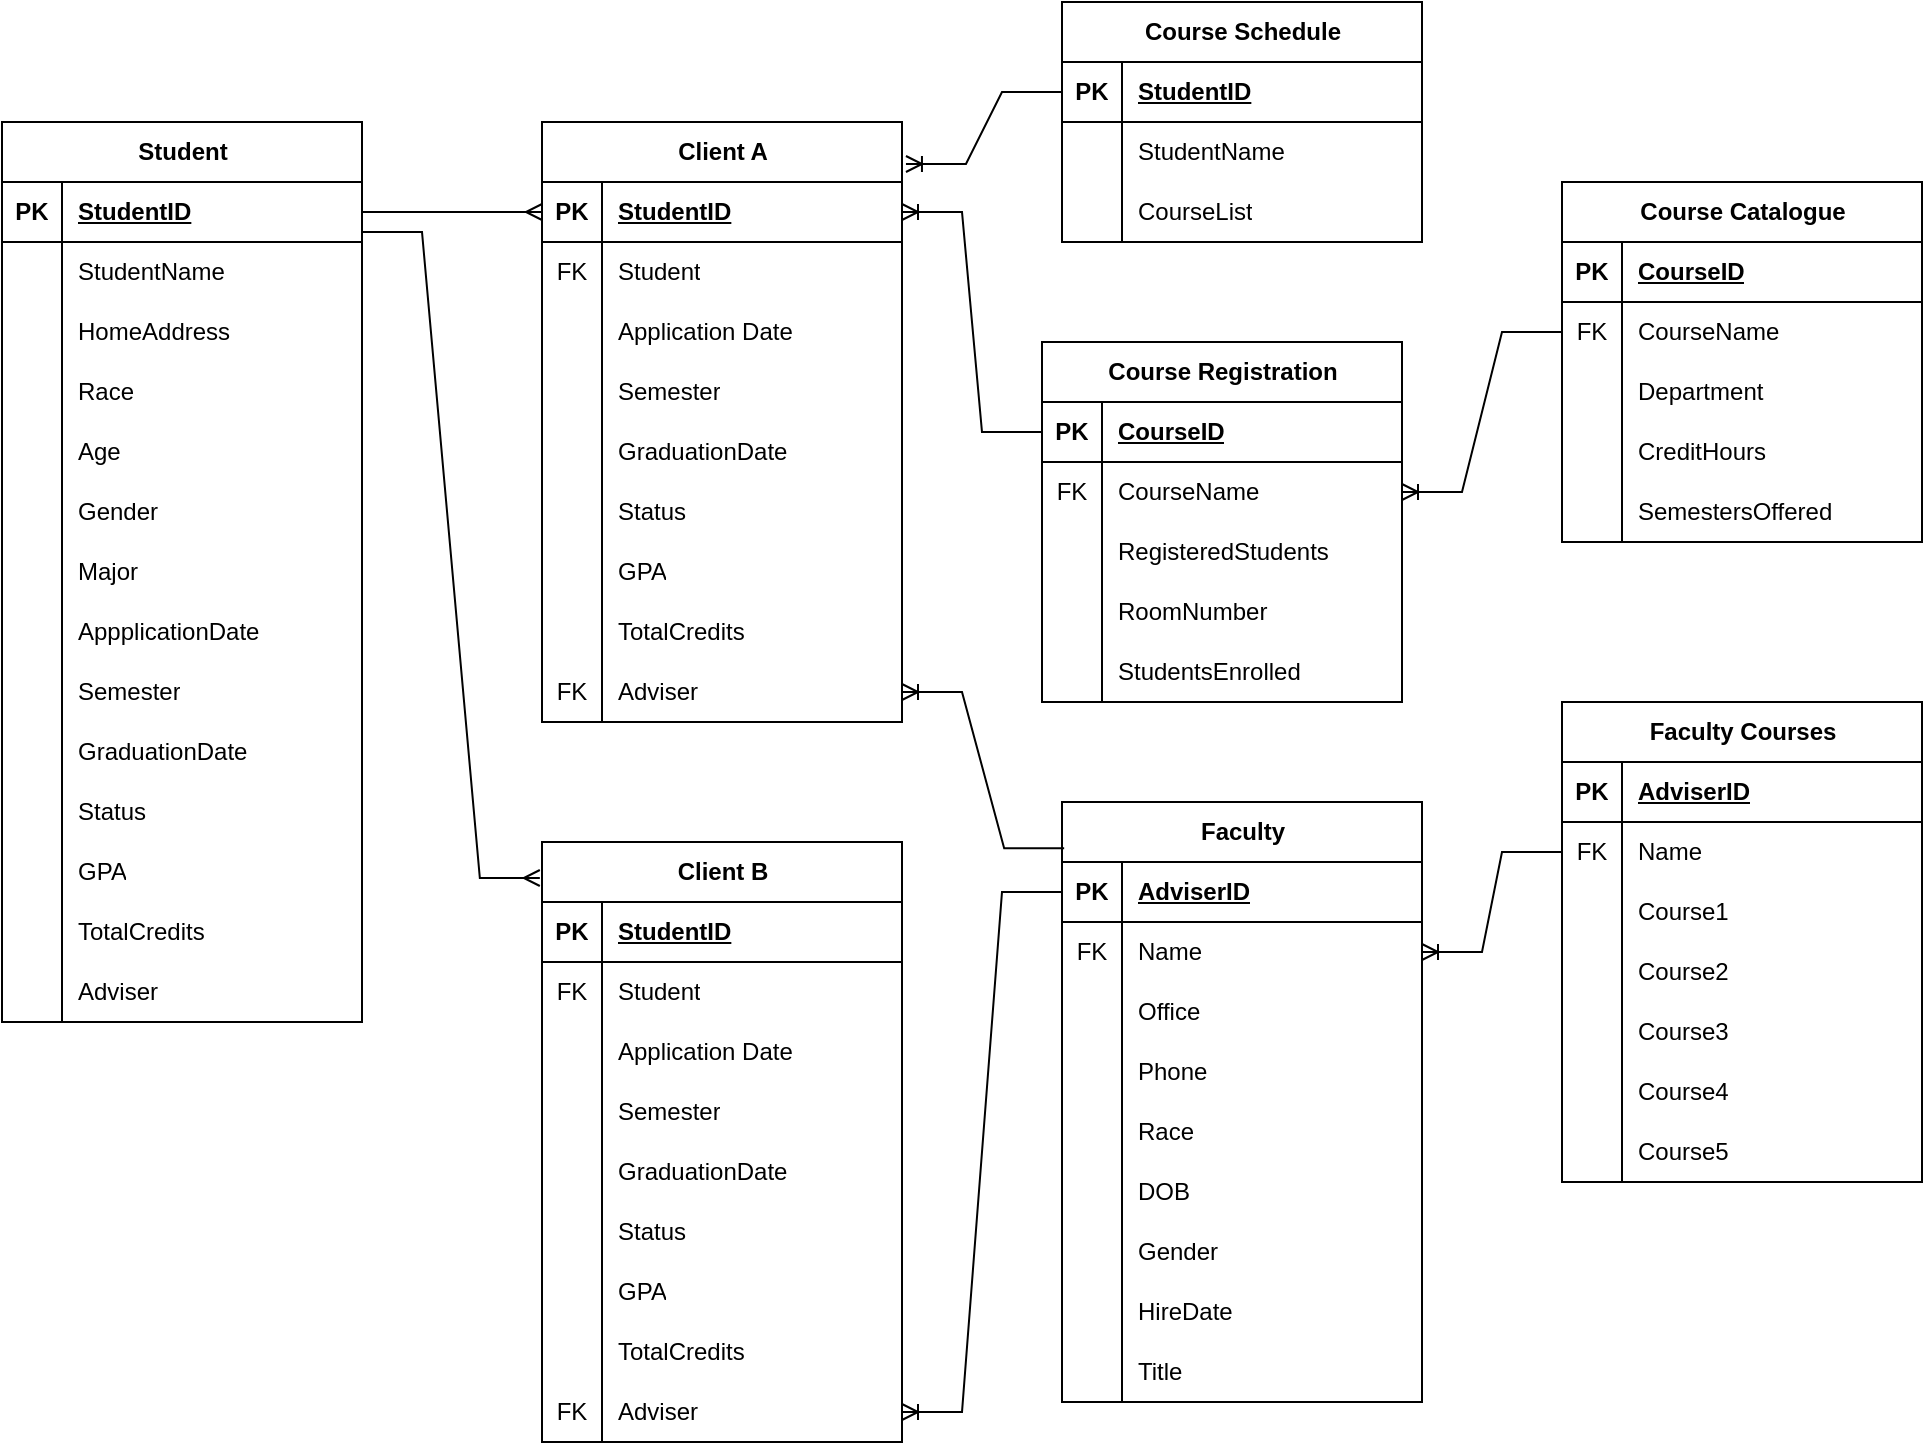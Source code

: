 <mxfile version="21.5.0" type="github">
  <diagram name="Page-1" id="usd6h4XYTh6OUvyuuUIi">
    <mxGraphModel dx="1434" dy="707" grid="1" gridSize="10" guides="1" tooltips="1" connect="1" arrows="1" fold="1" page="1" pageScale="1" pageWidth="850" pageHeight="1100" math="0" shadow="0">
      <root>
        <mxCell id="0" />
        <mxCell id="1" parent="0" />
        <mxCell id="4FARaRhbecWtWVlXOiox-1" value="Student" style="shape=table;startSize=30;container=1;collapsible=1;childLayout=tableLayout;fixedRows=1;rowLines=0;fontStyle=1;align=center;resizeLast=1;html=1;" vertex="1" parent="1">
          <mxGeometry x="90" y="100" width="180" height="450" as="geometry" />
        </mxCell>
        <mxCell id="4FARaRhbecWtWVlXOiox-2" value="" style="shape=tableRow;horizontal=0;startSize=0;swimlaneHead=0;swimlaneBody=0;fillColor=none;collapsible=0;dropTarget=0;points=[[0,0.5],[1,0.5]];portConstraint=eastwest;top=0;left=0;right=0;bottom=1;" vertex="1" parent="4FARaRhbecWtWVlXOiox-1">
          <mxGeometry y="30" width="180" height="30" as="geometry" />
        </mxCell>
        <mxCell id="4FARaRhbecWtWVlXOiox-3" value="PK" style="shape=partialRectangle;connectable=0;fillColor=none;top=0;left=0;bottom=0;right=0;fontStyle=1;overflow=hidden;whiteSpace=wrap;html=1;" vertex="1" parent="4FARaRhbecWtWVlXOiox-2">
          <mxGeometry width="30" height="30" as="geometry">
            <mxRectangle width="30" height="30" as="alternateBounds" />
          </mxGeometry>
        </mxCell>
        <mxCell id="4FARaRhbecWtWVlXOiox-4" value="StudentID" style="shape=partialRectangle;connectable=0;fillColor=none;top=0;left=0;bottom=0;right=0;align=left;spacingLeft=6;fontStyle=5;overflow=hidden;whiteSpace=wrap;html=1;" vertex="1" parent="4FARaRhbecWtWVlXOiox-2">
          <mxGeometry x="30" width="150" height="30" as="geometry">
            <mxRectangle width="150" height="30" as="alternateBounds" />
          </mxGeometry>
        </mxCell>
        <mxCell id="4FARaRhbecWtWVlXOiox-5" value="" style="shape=tableRow;horizontal=0;startSize=0;swimlaneHead=0;swimlaneBody=0;fillColor=none;collapsible=0;dropTarget=0;points=[[0,0.5],[1,0.5]];portConstraint=eastwest;top=0;left=0;right=0;bottom=0;" vertex="1" parent="4FARaRhbecWtWVlXOiox-1">
          <mxGeometry y="60" width="180" height="30" as="geometry" />
        </mxCell>
        <mxCell id="4FARaRhbecWtWVlXOiox-6" value="" style="shape=partialRectangle;connectable=0;fillColor=none;top=0;left=0;bottom=0;right=0;editable=1;overflow=hidden;whiteSpace=wrap;html=1;" vertex="1" parent="4FARaRhbecWtWVlXOiox-5">
          <mxGeometry width="30" height="30" as="geometry">
            <mxRectangle width="30" height="30" as="alternateBounds" />
          </mxGeometry>
        </mxCell>
        <mxCell id="4FARaRhbecWtWVlXOiox-7" value="StudentName" style="shape=partialRectangle;connectable=0;fillColor=none;top=0;left=0;bottom=0;right=0;align=left;spacingLeft=6;overflow=hidden;whiteSpace=wrap;html=1;" vertex="1" parent="4FARaRhbecWtWVlXOiox-5">
          <mxGeometry x="30" width="150" height="30" as="geometry">
            <mxRectangle width="150" height="30" as="alternateBounds" />
          </mxGeometry>
        </mxCell>
        <mxCell id="4FARaRhbecWtWVlXOiox-8" value="" style="shape=tableRow;horizontal=0;startSize=0;swimlaneHead=0;swimlaneBody=0;fillColor=none;collapsible=0;dropTarget=0;points=[[0,0.5],[1,0.5]];portConstraint=eastwest;top=0;left=0;right=0;bottom=0;" vertex="1" parent="4FARaRhbecWtWVlXOiox-1">
          <mxGeometry y="90" width="180" height="30" as="geometry" />
        </mxCell>
        <mxCell id="4FARaRhbecWtWVlXOiox-9" value="" style="shape=partialRectangle;connectable=0;fillColor=none;top=0;left=0;bottom=0;right=0;editable=1;overflow=hidden;whiteSpace=wrap;html=1;" vertex="1" parent="4FARaRhbecWtWVlXOiox-8">
          <mxGeometry width="30" height="30" as="geometry">
            <mxRectangle width="30" height="30" as="alternateBounds" />
          </mxGeometry>
        </mxCell>
        <mxCell id="4FARaRhbecWtWVlXOiox-10" value="HomeAddress" style="shape=partialRectangle;connectable=0;fillColor=none;top=0;left=0;bottom=0;right=0;align=left;spacingLeft=6;overflow=hidden;whiteSpace=wrap;html=1;" vertex="1" parent="4FARaRhbecWtWVlXOiox-8">
          <mxGeometry x="30" width="150" height="30" as="geometry">
            <mxRectangle width="150" height="30" as="alternateBounds" />
          </mxGeometry>
        </mxCell>
        <mxCell id="4FARaRhbecWtWVlXOiox-11" value="" style="shape=tableRow;horizontal=0;startSize=0;swimlaneHead=0;swimlaneBody=0;fillColor=none;collapsible=0;dropTarget=0;points=[[0,0.5],[1,0.5]];portConstraint=eastwest;top=0;left=0;right=0;bottom=0;" vertex="1" parent="4FARaRhbecWtWVlXOiox-1">
          <mxGeometry y="120" width="180" height="30" as="geometry" />
        </mxCell>
        <mxCell id="4FARaRhbecWtWVlXOiox-12" value="" style="shape=partialRectangle;connectable=0;fillColor=none;top=0;left=0;bottom=0;right=0;editable=1;overflow=hidden;whiteSpace=wrap;html=1;" vertex="1" parent="4FARaRhbecWtWVlXOiox-11">
          <mxGeometry width="30" height="30" as="geometry">
            <mxRectangle width="30" height="30" as="alternateBounds" />
          </mxGeometry>
        </mxCell>
        <mxCell id="4FARaRhbecWtWVlXOiox-13" value="&lt;div&gt;Race&lt;/div&gt;" style="shape=partialRectangle;connectable=0;fillColor=none;top=0;left=0;bottom=0;right=0;align=left;spacingLeft=6;overflow=hidden;whiteSpace=wrap;html=1;" vertex="1" parent="4FARaRhbecWtWVlXOiox-11">
          <mxGeometry x="30" width="150" height="30" as="geometry">
            <mxRectangle width="150" height="30" as="alternateBounds" />
          </mxGeometry>
        </mxCell>
        <mxCell id="4FARaRhbecWtWVlXOiox-14" value="" style="shape=tableRow;horizontal=0;startSize=0;swimlaneHead=0;swimlaneBody=0;fillColor=none;collapsible=0;dropTarget=0;points=[[0,0.5],[1,0.5]];portConstraint=eastwest;top=0;left=0;right=0;bottom=0;" vertex="1" parent="4FARaRhbecWtWVlXOiox-1">
          <mxGeometry y="150" width="180" height="30" as="geometry" />
        </mxCell>
        <mxCell id="4FARaRhbecWtWVlXOiox-15" value="" style="shape=partialRectangle;connectable=0;fillColor=none;top=0;left=0;bottom=0;right=0;editable=1;overflow=hidden;whiteSpace=wrap;html=1;" vertex="1" parent="4FARaRhbecWtWVlXOiox-14">
          <mxGeometry width="30" height="30" as="geometry">
            <mxRectangle width="30" height="30" as="alternateBounds" />
          </mxGeometry>
        </mxCell>
        <mxCell id="4FARaRhbecWtWVlXOiox-16" value="Age" style="shape=partialRectangle;connectable=0;fillColor=none;top=0;left=0;bottom=0;right=0;align=left;spacingLeft=6;overflow=hidden;whiteSpace=wrap;html=1;" vertex="1" parent="4FARaRhbecWtWVlXOiox-14">
          <mxGeometry x="30" width="150" height="30" as="geometry">
            <mxRectangle width="150" height="30" as="alternateBounds" />
          </mxGeometry>
        </mxCell>
        <mxCell id="4FARaRhbecWtWVlXOiox-17" value="" style="shape=tableRow;horizontal=0;startSize=0;swimlaneHead=0;swimlaneBody=0;fillColor=none;collapsible=0;dropTarget=0;points=[[0,0.5],[1,0.5]];portConstraint=eastwest;top=0;left=0;right=0;bottom=0;" vertex="1" parent="4FARaRhbecWtWVlXOiox-1">
          <mxGeometry y="180" width="180" height="30" as="geometry" />
        </mxCell>
        <mxCell id="4FARaRhbecWtWVlXOiox-18" value="" style="shape=partialRectangle;connectable=0;fillColor=none;top=0;left=0;bottom=0;right=0;editable=1;overflow=hidden;whiteSpace=wrap;html=1;" vertex="1" parent="4FARaRhbecWtWVlXOiox-17">
          <mxGeometry width="30" height="30" as="geometry">
            <mxRectangle width="30" height="30" as="alternateBounds" />
          </mxGeometry>
        </mxCell>
        <mxCell id="4FARaRhbecWtWVlXOiox-19" value="Gender" style="shape=partialRectangle;connectable=0;fillColor=none;top=0;left=0;bottom=0;right=0;align=left;spacingLeft=6;overflow=hidden;whiteSpace=wrap;html=1;" vertex="1" parent="4FARaRhbecWtWVlXOiox-17">
          <mxGeometry x="30" width="150" height="30" as="geometry">
            <mxRectangle width="150" height="30" as="alternateBounds" />
          </mxGeometry>
        </mxCell>
        <mxCell id="4FARaRhbecWtWVlXOiox-20" value="" style="shape=tableRow;horizontal=0;startSize=0;swimlaneHead=0;swimlaneBody=0;fillColor=none;collapsible=0;dropTarget=0;points=[[0,0.5],[1,0.5]];portConstraint=eastwest;top=0;left=0;right=0;bottom=0;" vertex="1" parent="4FARaRhbecWtWVlXOiox-1">
          <mxGeometry y="210" width="180" height="30" as="geometry" />
        </mxCell>
        <mxCell id="4FARaRhbecWtWVlXOiox-21" value="" style="shape=partialRectangle;connectable=0;fillColor=none;top=0;left=0;bottom=0;right=0;editable=1;overflow=hidden;whiteSpace=wrap;html=1;" vertex="1" parent="4FARaRhbecWtWVlXOiox-20">
          <mxGeometry width="30" height="30" as="geometry">
            <mxRectangle width="30" height="30" as="alternateBounds" />
          </mxGeometry>
        </mxCell>
        <mxCell id="4FARaRhbecWtWVlXOiox-22" value="Major" style="shape=partialRectangle;connectable=0;fillColor=none;top=0;left=0;bottom=0;right=0;align=left;spacingLeft=6;overflow=hidden;whiteSpace=wrap;html=1;" vertex="1" parent="4FARaRhbecWtWVlXOiox-20">
          <mxGeometry x="30" width="150" height="30" as="geometry">
            <mxRectangle width="150" height="30" as="alternateBounds" />
          </mxGeometry>
        </mxCell>
        <mxCell id="4FARaRhbecWtWVlXOiox-97" value="" style="shape=tableRow;horizontal=0;startSize=0;swimlaneHead=0;swimlaneBody=0;fillColor=none;collapsible=0;dropTarget=0;points=[[0,0.5],[1,0.5]];portConstraint=eastwest;top=0;left=0;right=0;bottom=0;" vertex="1" parent="4FARaRhbecWtWVlXOiox-1">
          <mxGeometry y="240" width="180" height="30" as="geometry" />
        </mxCell>
        <mxCell id="4FARaRhbecWtWVlXOiox-98" value="" style="shape=partialRectangle;connectable=0;fillColor=none;top=0;left=0;bottom=0;right=0;editable=1;overflow=hidden;whiteSpace=wrap;html=1;" vertex="1" parent="4FARaRhbecWtWVlXOiox-97">
          <mxGeometry width="30" height="30" as="geometry">
            <mxRectangle width="30" height="30" as="alternateBounds" />
          </mxGeometry>
        </mxCell>
        <mxCell id="4FARaRhbecWtWVlXOiox-99" value="AppplicationDate" style="shape=partialRectangle;connectable=0;fillColor=none;top=0;left=0;bottom=0;right=0;align=left;spacingLeft=6;overflow=hidden;whiteSpace=wrap;html=1;" vertex="1" parent="4FARaRhbecWtWVlXOiox-97">
          <mxGeometry x="30" width="150" height="30" as="geometry">
            <mxRectangle width="150" height="30" as="alternateBounds" />
          </mxGeometry>
        </mxCell>
        <mxCell id="4FARaRhbecWtWVlXOiox-100" value="" style="shape=tableRow;horizontal=0;startSize=0;swimlaneHead=0;swimlaneBody=0;fillColor=none;collapsible=0;dropTarget=0;points=[[0,0.5],[1,0.5]];portConstraint=eastwest;top=0;left=0;right=0;bottom=0;" vertex="1" parent="4FARaRhbecWtWVlXOiox-1">
          <mxGeometry y="270" width="180" height="30" as="geometry" />
        </mxCell>
        <mxCell id="4FARaRhbecWtWVlXOiox-101" value="" style="shape=partialRectangle;connectable=0;fillColor=none;top=0;left=0;bottom=0;right=0;editable=1;overflow=hidden;whiteSpace=wrap;html=1;" vertex="1" parent="4FARaRhbecWtWVlXOiox-100">
          <mxGeometry width="30" height="30" as="geometry">
            <mxRectangle width="30" height="30" as="alternateBounds" />
          </mxGeometry>
        </mxCell>
        <mxCell id="4FARaRhbecWtWVlXOiox-102" value="Semester" style="shape=partialRectangle;connectable=0;fillColor=none;top=0;left=0;bottom=0;right=0;align=left;spacingLeft=6;overflow=hidden;whiteSpace=wrap;html=1;" vertex="1" parent="4FARaRhbecWtWVlXOiox-100">
          <mxGeometry x="30" width="150" height="30" as="geometry">
            <mxRectangle width="150" height="30" as="alternateBounds" />
          </mxGeometry>
        </mxCell>
        <mxCell id="4FARaRhbecWtWVlXOiox-103" value="" style="shape=tableRow;horizontal=0;startSize=0;swimlaneHead=0;swimlaneBody=0;fillColor=none;collapsible=0;dropTarget=0;points=[[0,0.5],[1,0.5]];portConstraint=eastwest;top=0;left=0;right=0;bottom=0;" vertex="1" parent="4FARaRhbecWtWVlXOiox-1">
          <mxGeometry y="300" width="180" height="30" as="geometry" />
        </mxCell>
        <mxCell id="4FARaRhbecWtWVlXOiox-104" value="" style="shape=partialRectangle;connectable=0;fillColor=none;top=0;left=0;bottom=0;right=0;editable=1;overflow=hidden;whiteSpace=wrap;html=1;" vertex="1" parent="4FARaRhbecWtWVlXOiox-103">
          <mxGeometry width="30" height="30" as="geometry">
            <mxRectangle width="30" height="30" as="alternateBounds" />
          </mxGeometry>
        </mxCell>
        <mxCell id="4FARaRhbecWtWVlXOiox-105" value="GraduationDate" style="shape=partialRectangle;connectable=0;fillColor=none;top=0;left=0;bottom=0;right=0;align=left;spacingLeft=6;overflow=hidden;whiteSpace=wrap;html=1;" vertex="1" parent="4FARaRhbecWtWVlXOiox-103">
          <mxGeometry x="30" width="150" height="30" as="geometry">
            <mxRectangle width="150" height="30" as="alternateBounds" />
          </mxGeometry>
        </mxCell>
        <mxCell id="4FARaRhbecWtWVlXOiox-106" value="" style="shape=tableRow;horizontal=0;startSize=0;swimlaneHead=0;swimlaneBody=0;fillColor=none;collapsible=0;dropTarget=0;points=[[0,0.5],[1,0.5]];portConstraint=eastwest;top=0;left=0;right=0;bottom=0;" vertex="1" parent="4FARaRhbecWtWVlXOiox-1">
          <mxGeometry y="330" width="180" height="30" as="geometry" />
        </mxCell>
        <mxCell id="4FARaRhbecWtWVlXOiox-107" value="" style="shape=partialRectangle;connectable=0;fillColor=none;top=0;left=0;bottom=0;right=0;editable=1;overflow=hidden;whiteSpace=wrap;html=1;" vertex="1" parent="4FARaRhbecWtWVlXOiox-106">
          <mxGeometry width="30" height="30" as="geometry">
            <mxRectangle width="30" height="30" as="alternateBounds" />
          </mxGeometry>
        </mxCell>
        <mxCell id="4FARaRhbecWtWVlXOiox-108" value="Status" style="shape=partialRectangle;connectable=0;fillColor=none;top=0;left=0;bottom=0;right=0;align=left;spacingLeft=6;overflow=hidden;whiteSpace=wrap;html=1;" vertex="1" parent="4FARaRhbecWtWVlXOiox-106">
          <mxGeometry x="30" width="150" height="30" as="geometry">
            <mxRectangle width="150" height="30" as="alternateBounds" />
          </mxGeometry>
        </mxCell>
        <mxCell id="4FARaRhbecWtWVlXOiox-109" value="" style="shape=tableRow;horizontal=0;startSize=0;swimlaneHead=0;swimlaneBody=0;fillColor=none;collapsible=0;dropTarget=0;points=[[0,0.5],[1,0.5]];portConstraint=eastwest;top=0;left=0;right=0;bottom=0;" vertex="1" parent="4FARaRhbecWtWVlXOiox-1">
          <mxGeometry y="360" width="180" height="30" as="geometry" />
        </mxCell>
        <mxCell id="4FARaRhbecWtWVlXOiox-110" value="" style="shape=partialRectangle;connectable=0;fillColor=none;top=0;left=0;bottom=0;right=0;editable=1;overflow=hidden;whiteSpace=wrap;html=1;" vertex="1" parent="4FARaRhbecWtWVlXOiox-109">
          <mxGeometry width="30" height="30" as="geometry">
            <mxRectangle width="30" height="30" as="alternateBounds" />
          </mxGeometry>
        </mxCell>
        <mxCell id="4FARaRhbecWtWVlXOiox-111" value="GPA" style="shape=partialRectangle;connectable=0;fillColor=none;top=0;left=0;bottom=0;right=0;align=left;spacingLeft=6;overflow=hidden;whiteSpace=wrap;html=1;" vertex="1" parent="4FARaRhbecWtWVlXOiox-109">
          <mxGeometry x="30" width="150" height="30" as="geometry">
            <mxRectangle width="150" height="30" as="alternateBounds" />
          </mxGeometry>
        </mxCell>
        <mxCell id="4FARaRhbecWtWVlXOiox-112" value="" style="shape=tableRow;horizontal=0;startSize=0;swimlaneHead=0;swimlaneBody=0;fillColor=none;collapsible=0;dropTarget=0;points=[[0,0.5],[1,0.5]];portConstraint=eastwest;top=0;left=0;right=0;bottom=0;" vertex="1" parent="4FARaRhbecWtWVlXOiox-1">
          <mxGeometry y="390" width="180" height="30" as="geometry" />
        </mxCell>
        <mxCell id="4FARaRhbecWtWVlXOiox-113" value="" style="shape=partialRectangle;connectable=0;fillColor=none;top=0;left=0;bottom=0;right=0;editable=1;overflow=hidden;whiteSpace=wrap;html=1;" vertex="1" parent="4FARaRhbecWtWVlXOiox-112">
          <mxGeometry width="30" height="30" as="geometry">
            <mxRectangle width="30" height="30" as="alternateBounds" />
          </mxGeometry>
        </mxCell>
        <mxCell id="4FARaRhbecWtWVlXOiox-114" value="TotalCredits" style="shape=partialRectangle;connectable=0;fillColor=none;top=0;left=0;bottom=0;right=0;align=left;spacingLeft=6;overflow=hidden;whiteSpace=wrap;html=1;" vertex="1" parent="4FARaRhbecWtWVlXOiox-112">
          <mxGeometry x="30" width="150" height="30" as="geometry">
            <mxRectangle width="150" height="30" as="alternateBounds" />
          </mxGeometry>
        </mxCell>
        <mxCell id="4FARaRhbecWtWVlXOiox-115" value="" style="shape=tableRow;horizontal=0;startSize=0;swimlaneHead=0;swimlaneBody=0;fillColor=none;collapsible=0;dropTarget=0;points=[[0,0.5],[1,0.5]];portConstraint=eastwest;top=0;left=0;right=0;bottom=0;" vertex="1" parent="4FARaRhbecWtWVlXOiox-1">
          <mxGeometry y="420" width="180" height="30" as="geometry" />
        </mxCell>
        <mxCell id="4FARaRhbecWtWVlXOiox-116" value="" style="shape=partialRectangle;connectable=0;fillColor=none;top=0;left=0;bottom=0;right=0;editable=1;overflow=hidden;whiteSpace=wrap;html=1;" vertex="1" parent="4FARaRhbecWtWVlXOiox-115">
          <mxGeometry width="30" height="30" as="geometry">
            <mxRectangle width="30" height="30" as="alternateBounds" />
          </mxGeometry>
        </mxCell>
        <mxCell id="4FARaRhbecWtWVlXOiox-117" value="Adviser" style="shape=partialRectangle;connectable=0;fillColor=none;top=0;left=0;bottom=0;right=0;align=left;spacingLeft=6;overflow=hidden;whiteSpace=wrap;html=1;" vertex="1" parent="4FARaRhbecWtWVlXOiox-115">
          <mxGeometry x="30" width="150" height="30" as="geometry">
            <mxRectangle width="150" height="30" as="alternateBounds" />
          </mxGeometry>
        </mxCell>
        <mxCell id="4FARaRhbecWtWVlXOiox-36" value="Client A" style="shape=table;startSize=30;container=1;collapsible=1;childLayout=tableLayout;fixedRows=1;rowLines=0;fontStyle=1;align=center;resizeLast=1;html=1;" vertex="1" parent="1">
          <mxGeometry x="360" y="100" width="180" height="300" as="geometry" />
        </mxCell>
        <mxCell id="4FARaRhbecWtWVlXOiox-37" value="" style="shape=tableRow;horizontal=0;startSize=0;swimlaneHead=0;swimlaneBody=0;fillColor=none;collapsible=0;dropTarget=0;points=[[0,0.5],[1,0.5]];portConstraint=eastwest;top=0;left=0;right=0;bottom=1;" vertex="1" parent="4FARaRhbecWtWVlXOiox-36">
          <mxGeometry y="30" width="180" height="30" as="geometry" />
        </mxCell>
        <mxCell id="4FARaRhbecWtWVlXOiox-38" value="PK" style="shape=partialRectangle;connectable=0;fillColor=none;top=0;left=0;bottom=0;right=0;fontStyle=1;overflow=hidden;whiteSpace=wrap;html=1;" vertex="1" parent="4FARaRhbecWtWVlXOiox-37">
          <mxGeometry width="30" height="30" as="geometry">
            <mxRectangle width="30" height="30" as="alternateBounds" />
          </mxGeometry>
        </mxCell>
        <mxCell id="4FARaRhbecWtWVlXOiox-39" value="StudentID" style="shape=partialRectangle;connectable=0;fillColor=none;top=0;left=0;bottom=0;right=0;align=left;spacingLeft=6;fontStyle=5;overflow=hidden;whiteSpace=wrap;html=1;" vertex="1" parent="4FARaRhbecWtWVlXOiox-37">
          <mxGeometry x="30" width="150" height="30" as="geometry">
            <mxRectangle width="150" height="30" as="alternateBounds" />
          </mxGeometry>
        </mxCell>
        <mxCell id="4FARaRhbecWtWVlXOiox-40" value="" style="shape=tableRow;horizontal=0;startSize=0;swimlaneHead=0;swimlaneBody=0;fillColor=none;collapsible=0;dropTarget=0;points=[[0,0.5],[1,0.5]];portConstraint=eastwest;top=0;left=0;right=0;bottom=0;" vertex="1" parent="4FARaRhbecWtWVlXOiox-36">
          <mxGeometry y="60" width="180" height="30" as="geometry" />
        </mxCell>
        <mxCell id="4FARaRhbecWtWVlXOiox-41" value="FK" style="shape=partialRectangle;connectable=0;fillColor=none;top=0;left=0;bottom=0;right=0;editable=1;overflow=hidden;whiteSpace=wrap;html=1;" vertex="1" parent="4FARaRhbecWtWVlXOiox-40">
          <mxGeometry width="30" height="30" as="geometry">
            <mxRectangle width="30" height="30" as="alternateBounds" />
          </mxGeometry>
        </mxCell>
        <mxCell id="4FARaRhbecWtWVlXOiox-42" value="Student" style="shape=partialRectangle;connectable=0;fillColor=none;top=0;left=0;bottom=0;right=0;align=left;spacingLeft=6;overflow=hidden;whiteSpace=wrap;html=1;" vertex="1" parent="4FARaRhbecWtWVlXOiox-40">
          <mxGeometry x="30" width="150" height="30" as="geometry">
            <mxRectangle width="150" height="30" as="alternateBounds" />
          </mxGeometry>
        </mxCell>
        <mxCell id="4FARaRhbecWtWVlXOiox-43" value="" style="shape=tableRow;horizontal=0;startSize=0;swimlaneHead=0;swimlaneBody=0;fillColor=none;collapsible=0;dropTarget=0;points=[[0,0.5],[1,0.5]];portConstraint=eastwest;top=0;left=0;right=0;bottom=0;" vertex="1" parent="4FARaRhbecWtWVlXOiox-36">
          <mxGeometry y="90" width="180" height="30" as="geometry" />
        </mxCell>
        <mxCell id="4FARaRhbecWtWVlXOiox-44" value="" style="shape=partialRectangle;connectable=0;fillColor=none;top=0;left=0;bottom=0;right=0;editable=1;overflow=hidden;whiteSpace=wrap;html=1;" vertex="1" parent="4FARaRhbecWtWVlXOiox-43">
          <mxGeometry width="30" height="30" as="geometry">
            <mxRectangle width="30" height="30" as="alternateBounds" />
          </mxGeometry>
        </mxCell>
        <mxCell id="4FARaRhbecWtWVlXOiox-45" value="Application Date" style="shape=partialRectangle;connectable=0;fillColor=none;top=0;left=0;bottom=0;right=0;align=left;spacingLeft=6;overflow=hidden;whiteSpace=wrap;html=1;" vertex="1" parent="4FARaRhbecWtWVlXOiox-43">
          <mxGeometry x="30" width="150" height="30" as="geometry">
            <mxRectangle width="150" height="30" as="alternateBounds" />
          </mxGeometry>
        </mxCell>
        <mxCell id="4FARaRhbecWtWVlXOiox-46" value="" style="shape=tableRow;horizontal=0;startSize=0;swimlaneHead=0;swimlaneBody=0;fillColor=none;collapsible=0;dropTarget=0;points=[[0,0.5],[1,0.5]];portConstraint=eastwest;top=0;left=0;right=0;bottom=0;" vertex="1" parent="4FARaRhbecWtWVlXOiox-36">
          <mxGeometry y="120" width="180" height="30" as="geometry" />
        </mxCell>
        <mxCell id="4FARaRhbecWtWVlXOiox-47" value="" style="shape=partialRectangle;connectable=0;fillColor=none;top=0;left=0;bottom=0;right=0;editable=1;overflow=hidden;whiteSpace=wrap;html=1;" vertex="1" parent="4FARaRhbecWtWVlXOiox-46">
          <mxGeometry width="30" height="30" as="geometry">
            <mxRectangle width="30" height="30" as="alternateBounds" />
          </mxGeometry>
        </mxCell>
        <mxCell id="4FARaRhbecWtWVlXOiox-48" value="Semester" style="shape=partialRectangle;connectable=0;fillColor=none;top=0;left=0;bottom=0;right=0;align=left;spacingLeft=6;overflow=hidden;whiteSpace=wrap;html=1;" vertex="1" parent="4FARaRhbecWtWVlXOiox-46">
          <mxGeometry x="30" width="150" height="30" as="geometry">
            <mxRectangle width="150" height="30" as="alternateBounds" />
          </mxGeometry>
        </mxCell>
        <mxCell id="4FARaRhbecWtWVlXOiox-219" value="" style="shape=tableRow;horizontal=0;startSize=0;swimlaneHead=0;swimlaneBody=0;fillColor=none;collapsible=0;dropTarget=0;points=[[0,0.5],[1,0.5]];portConstraint=eastwest;top=0;left=0;right=0;bottom=0;" vertex="1" parent="4FARaRhbecWtWVlXOiox-36">
          <mxGeometry y="150" width="180" height="30" as="geometry" />
        </mxCell>
        <mxCell id="4FARaRhbecWtWVlXOiox-220" value="" style="shape=partialRectangle;connectable=0;fillColor=none;top=0;left=0;bottom=0;right=0;editable=1;overflow=hidden;whiteSpace=wrap;html=1;" vertex="1" parent="4FARaRhbecWtWVlXOiox-219">
          <mxGeometry width="30" height="30" as="geometry">
            <mxRectangle width="30" height="30" as="alternateBounds" />
          </mxGeometry>
        </mxCell>
        <mxCell id="4FARaRhbecWtWVlXOiox-221" value="GraduationDate" style="shape=partialRectangle;connectable=0;fillColor=none;top=0;left=0;bottom=0;right=0;align=left;spacingLeft=6;overflow=hidden;whiteSpace=wrap;html=1;" vertex="1" parent="4FARaRhbecWtWVlXOiox-219">
          <mxGeometry x="30" width="150" height="30" as="geometry">
            <mxRectangle width="150" height="30" as="alternateBounds" />
          </mxGeometry>
        </mxCell>
        <mxCell id="4FARaRhbecWtWVlXOiox-222" value="" style="shape=tableRow;horizontal=0;startSize=0;swimlaneHead=0;swimlaneBody=0;fillColor=none;collapsible=0;dropTarget=0;points=[[0,0.5],[1,0.5]];portConstraint=eastwest;top=0;left=0;right=0;bottom=0;" vertex="1" parent="4FARaRhbecWtWVlXOiox-36">
          <mxGeometry y="180" width="180" height="30" as="geometry" />
        </mxCell>
        <mxCell id="4FARaRhbecWtWVlXOiox-223" value="" style="shape=partialRectangle;connectable=0;fillColor=none;top=0;left=0;bottom=0;right=0;editable=1;overflow=hidden;whiteSpace=wrap;html=1;" vertex="1" parent="4FARaRhbecWtWVlXOiox-222">
          <mxGeometry width="30" height="30" as="geometry">
            <mxRectangle width="30" height="30" as="alternateBounds" />
          </mxGeometry>
        </mxCell>
        <mxCell id="4FARaRhbecWtWVlXOiox-224" value="Status" style="shape=partialRectangle;connectable=0;fillColor=none;top=0;left=0;bottom=0;right=0;align=left;spacingLeft=6;overflow=hidden;whiteSpace=wrap;html=1;" vertex="1" parent="4FARaRhbecWtWVlXOiox-222">
          <mxGeometry x="30" width="150" height="30" as="geometry">
            <mxRectangle width="150" height="30" as="alternateBounds" />
          </mxGeometry>
        </mxCell>
        <mxCell id="4FARaRhbecWtWVlXOiox-225" value="" style="shape=tableRow;horizontal=0;startSize=0;swimlaneHead=0;swimlaneBody=0;fillColor=none;collapsible=0;dropTarget=0;points=[[0,0.5],[1,0.5]];portConstraint=eastwest;top=0;left=0;right=0;bottom=0;" vertex="1" parent="4FARaRhbecWtWVlXOiox-36">
          <mxGeometry y="210" width="180" height="30" as="geometry" />
        </mxCell>
        <mxCell id="4FARaRhbecWtWVlXOiox-226" value="" style="shape=partialRectangle;connectable=0;fillColor=none;top=0;left=0;bottom=0;right=0;editable=1;overflow=hidden;whiteSpace=wrap;html=1;" vertex="1" parent="4FARaRhbecWtWVlXOiox-225">
          <mxGeometry width="30" height="30" as="geometry">
            <mxRectangle width="30" height="30" as="alternateBounds" />
          </mxGeometry>
        </mxCell>
        <mxCell id="4FARaRhbecWtWVlXOiox-227" value="GPA" style="shape=partialRectangle;connectable=0;fillColor=none;top=0;left=0;bottom=0;right=0;align=left;spacingLeft=6;overflow=hidden;whiteSpace=wrap;html=1;" vertex="1" parent="4FARaRhbecWtWVlXOiox-225">
          <mxGeometry x="30" width="150" height="30" as="geometry">
            <mxRectangle width="150" height="30" as="alternateBounds" />
          </mxGeometry>
        </mxCell>
        <mxCell id="4FARaRhbecWtWVlXOiox-228" value="" style="shape=tableRow;horizontal=0;startSize=0;swimlaneHead=0;swimlaneBody=0;fillColor=none;collapsible=0;dropTarget=0;points=[[0,0.5],[1,0.5]];portConstraint=eastwest;top=0;left=0;right=0;bottom=0;" vertex="1" parent="4FARaRhbecWtWVlXOiox-36">
          <mxGeometry y="240" width="180" height="30" as="geometry" />
        </mxCell>
        <mxCell id="4FARaRhbecWtWVlXOiox-229" value="" style="shape=partialRectangle;connectable=0;fillColor=none;top=0;left=0;bottom=0;right=0;editable=1;overflow=hidden;whiteSpace=wrap;html=1;" vertex="1" parent="4FARaRhbecWtWVlXOiox-228">
          <mxGeometry width="30" height="30" as="geometry">
            <mxRectangle width="30" height="30" as="alternateBounds" />
          </mxGeometry>
        </mxCell>
        <mxCell id="4FARaRhbecWtWVlXOiox-230" value="TotalCredits" style="shape=partialRectangle;connectable=0;fillColor=none;top=0;left=0;bottom=0;right=0;align=left;spacingLeft=6;overflow=hidden;whiteSpace=wrap;html=1;" vertex="1" parent="4FARaRhbecWtWVlXOiox-228">
          <mxGeometry x="30" width="150" height="30" as="geometry">
            <mxRectangle width="150" height="30" as="alternateBounds" />
          </mxGeometry>
        </mxCell>
        <mxCell id="4FARaRhbecWtWVlXOiox-231" value="" style="shape=tableRow;horizontal=0;startSize=0;swimlaneHead=0;swimlaneBody=0;fillColor=none;collapsible=0;dropTarget=0;points=[[0,0.5],[1,0.5]];portConstraint=eastwest;top=0;left=0;right=0;bottom=0;" vertex="1" parent="4FARaRhbecWtWVlXOiox-36">
          <mxGeometry y="270" width="180" height="30" as="geometry" />
        </mxCell>
        <mxCell id="4FARaRhbecWtWVlXOiox-232" value="FK" style="shape=partialRectangle;connectable=0;fillColor=none;top=0;left=0;bottom=0;right=0;editable=1;overflow=hidden;whiteSpace=wrap;html=1;" vertex="1" parent="4FARaRhbecWtWVlXOiox-231">
          <mxGeometry width="30" height="30" as="geometry">
            <mxRectangle width="30" height="30" as="alternateBounds" />
          </mxGeometry>
        </mxCell>
        <mxCell id="4FARaRhbecWtWVlXOiox-233" value="Adviser" style="shape=partialRectangle;connectable=0;fillColor=none;top=0;left=0;bottom=0;right=0;align=left;spacingLeft=6;overflow=hidden;whiteSpace=wrap;html=1;" vertex="1" parent="4FARaRhbecWtWVlXOiox-231">
          <mxGeometry x="30" width="150" height="30" as="geometry">
            <mxRectangle width="150" height="30" as="alternateBounds" />
          </mxGeometry>
        </mxCell>
        <mxCell id="4FARaRhbecWtWVlXOiox-49" value="Course Schedule" style="shape=table;startSize=30;container=1;collapsible=1;childLayout=tableLayout;fixedRows=1;rowLines=0;fontStyle=1;align=center;resizeLast=1;html=1;" vertex="1" parent="1">
          <mxGeometry x="620" y="40" width="180" height="120" as="geometry" />
        </mxCell>
        <mxCell id="4FARaRhbecWtWVlXOiox-50" value="" style="shape=tableRow;horizontal=0;startSize=0;swimlaneHead=0;swimlaneBody=0;fillColor=none;collapsible=0;dropTarget=0;points=[[0,0.5],[1,0.5]];portConstraint=eastwest;top=0;left=0;right=0;bottom=1;" vertex="1" parent="4FARaRhbecWtWVlXOiox-49">
          <mxGeometry y="30" width="180" height="30" as="geometry" />
        </mxCell>
        <mxCell id="4FARaRhbecWtWVlXOiox-51" value="PK" style="shape=partialRectangle;connectable=0;fillColor=none;top=0;left=0;bottom=0;right=0;fontStyle=1;overflow=hidden;whiteSpace=wrap;html=1;" vertex="1" parent="4FARaRhbecWtWVlXOiox-50">
          <mxGeometry width="30" height="30" as="geometry">
            <mxRectangle width="30" height="30" as="alternateBounds" />
          </mxGeometry>
        </mxCell>
        <mxCell id="4FARaRhbecWtWVlXOiox-52" value="StudentID" style="shape=partialRectangle;connectable=0;fillColor=none;top=0;left=0;bottom=0;right=0;align=left;spacingLeft=6;fontStyle=5;overflow=hidden;whiteSpace=wrap;html=1;" vertex="1" parent="4FARaRhbecWtWVlXOiox-50">
          <mxGeometry x="30" width="150" height="30" as="geometry">
            <mxRectangle width="150" height="30" as="alternateBounds" />
          </mxGeometry>
        </mxCell>
        <mxCell id="4FARaRhbecWtWVlXOiox-53" value="" style="shape=tableRow;horizontal=0;startSize=0;swimlaneHead=0;swimlaneBody=0;fillColor=none;collapsible=0;dropTarget=0;points=[[0,0.5],[1,0.5]];portConstraint=eastwest;top=0;left=0;right=0;bottom=0;" vertex="1" parent="4FARaRhbecWtWVlXOiox-49">
          <mxGeometry y="60" width="180" height="30" as="geometry" />
        </mxCell>
        <mxCell id="4FARaRhbecWtWVlXOiox-54" value="" style="shape=partialRectangle;connectable=0;fillColor=none;top=0;left=0;bottom=0;right=0;editable=1;overflow=hidden;whiteSpace=wrap;html=1;" vertex="1" parent="4FARaRhbecWtWVlXOiox-53">
          <mxGeometry width="30" height="30" as="geometry">
            <mxRectangle width="30" height="30" as="alternateBounds" />
          </mxGeometry>
        </mxCell>
        <mxCell id="4FARaRhbecWtWVlXOiox-55" value="StudentName" style="shape=partialRectangle;connectable=0;fillColor=none;top=0;left=0;bottom=0;right=0;align=left;spacingLeft=6;overflow=hidden;whiteSpace=wrap;html=1;" vertex="1" parent="4FARaRhbecWtWVlXOiox-53">
          <mxGeometry x="30" width="150" height="30" as="geometry">
            <mxRectangle width="150" height="30" as="alternateBounds" />
          </mxGeometry>
        </mxCell>
        <mxCell id="4FARaRhbecWtWVlXOiox-56" value="" style="shape=tableRow;horizontal=0;startSize=0;swimlaneHead=0;swimlaneBody=0;fillColor=none;collapsible=0;dropTarget=0;points=[[0,0.5],[1,0.5]];portConstraint=eastwest;top=0;left=0;right=0;bottom=0;" vertex="1" parent="4FARaRhbecWtWVlXOiox-49">
          <mxGeometry y="90" width="180" height="30" as="geometry" />
        </mxCell>
        <mxCell id="4FARaRhbecWtWVlXOiox-57" value="" style="shape=partialRectangle;connectable=0;fillColor=none;top=0;left=0;bottom=0;right=0;editable=1;overflow=hidden;whiteSpace=wrap;html=1;" vertex="1" parent="4FARaRhbecWtWVlXOiox-56">
          <mxGeometry width="30" height="30" as="geometry">
            <mxRectangle width="30" height="30" as="alternateBounds" />
          </mxGeometry>
        </mxCell>
        <mxCell id="4FARaRhbecWtWVlXOiox-58" value="CourseList" style="shape=partialRectangle;connectable=0;fillColor=none;top=0;left=0;bottom=0;right=0;align=left;spacingLeft=6;overflow=hidden;whiteSpace=wrap;html=1;" vertex="1" parent="4FARaRhbecWtWVlXOiox-56">
          <mxGeometry x="30" width="150" height="30" as="geometry">
            <mxRectangle width="150" height="30" as="alternateBounds" />
          </mxGeometry>
        </mxCell>
        <mxCell id="4FARaRhbecWtWVlXOiox-118" value="Course Registration" style="shape=table;startSize=30;container=1;collapsible=1;childLayout=tableLayout;fixedRows=1;rowLines=0;fontStyle=1;align=center;resizeLast=1;html=1;" vertex="1" parent="1">
          <mxGeometry x="610" y="210" width="180" height="180" as="geometry" />
        </mxCell>
        <mxCell id="4FARaRhbecWtWVlXOiox-119" value="" style="shape=tableRow;horizontal=0;startSize=0;swimlaneHead=0;swimlaneBody=0;fillColor=none;collapsible=0;dropTarget=0;points=[[0,0.5],[1,0.5]];portConstraint=eastwest;top=0;left=0;right=0;bottom=1;" vertex="1" parent="4FARaRhbecWtWVlXOiox-118">
          <mxGeometry y="30" width="180" height="30" as="geometry" />
        </mxCell>
        <mxCell id="4FARaRhbecWtWVlXOiox-120" value="PK" style="shape=partialRectangle;connectable=0;fillColor=none;top=0;left=0;bottom=0;right=0;fontStyle=1;overflow=hidden;whiteSpace=wrap;html=1;" vertex="1" parent="4FARaRhbecWtWVlXOiox-119">
          <mxGeometry width="30" height="30" as="geometry">
            <mxRectangle width="30" height="30" as="alternateBounds" />
          </mxGeometry>
        </mxCell>
        <mxCell id="4FARaRhbecWtWVlXOiox-121" value="CourseID" style="shape=partialRectangle;connectable=0;fillColor=none;top=0;left=0;bottom=0;right=0;align=left;spacingLeft=6;fontStyle=5;overflow=hidden;whiteSpace=wrap;html=1;" vertex="1" parent="4FARaRhbecWtWVlXOiox-119">
          <mxGeometry x="30" width="150" height="30" as="geometry">
            <mxRectangle width="150" height="30" as="alternateBounds" />
          </mxGeometry>
        </mxCell>
        <mxCell id="4FARaRhbecWtWVlXOiox-122" value="" style="shape=tableRow;horizontal=0;startSize=0;swimlaneHead=0;swimlaneBody=0;fillColor=none;collapsible=0;dropTarget=0;points=[[0,0.5],[1,0.5]];portConstraint=eastwest;top=0;left=0;right=0;bottom=0;" vertex="1" parent="4FARaRhbecWtWVlXOiox-118">
          <mxGeometry y="60" width="180" height="30" as="geometry" />
        </mxCell>
        <mxCell id="4FARaRhbecWtWVlXOiox-123" value="FK" style="shape=partialRectangle;connectable=0;fillColor=none;top=0;left=0;bottom=0;right=0;editable=1;overflow=hidden;whiteSpace=wrap;html=1;" vertex="1" parent="4FARaRhbecWtWVlXOiox-122">
          <mxGeometry width="30" height="30" as="geometry">
            <mxRectangle width="30" height="30" as="alternateBounds" />
          </mxGeometry>
        </mxCell>
        <mxCell id="4FARaRhbecWtWVlXOiox-124" value="CourseName" style="shape=partialRectangle;connectable=0;fillColor=none;top=0;left=0;bottom=0;right=0;align=left;spacingLeft=6;overflow=hidden;whiteSpace=wrap;html=1;" vertex="1" parent="4FARaRhbecWtWVlXOiox-122">
          <mxGeometry x="30" width="150" height="30" as="geometry">
            <mxRectangle width="150" height="30" as="alternateBounds" />
          </mxGeometry>
        </mxCell>
        <mxCell id="4FARaRhbecWtWVlXOiox-125" value="" style="shape=tableRow;horizontal=0;startSize=0;swimlaneHead=0;swimlaneBody=0;fillColor=none;collapsible=0;dropTarget=0;points=[[0,0.5],[1,0.5]];portConstraint=eastwest;top=0;left=0;right=0;bottom=0;" vertex="1" parent="4FARaRhbecWtWVlXOiox-118">
          <mxGeometry y="90" width="180" height="30" as="geometry" />
        </mxCell>
        <mxCell id="4FARaRhbecWtWVlXOiox-126" value="" style="shape=partialRectangle;connectable=0;fillColor=none;top=0;left=0;bottom=0;right=0;editable=1;overflow=hidden;whiteSpace=wrap;html=1;" vertex="1" parent="4FARaRhbecWtWVlXOiox-125">
          <mxGeometry width="30" height="30" as="geometry">
            <mxRectangle width="30" height="30" as="alternateBounds" />
          </mxGeometry>
        </mxCell>
        <mxCell id="4FARaRhbecWtWVlXOiox-127" value="RegisteredStudents" style="shape=partialRectangle;connectable=0;fillColor=none;top=0;left=0;bottom=0;right=0;align=left;spacingLeft=6;overflow=hidden;whiteSpace=wrap;html=1;" vertex="1" parent="4FARaRhbecWtWVlXOiox-125">
          <mxGeometry x="30" width="150" height="30" as="geometry">
            <mxRectangle width="150" height="30" as="alternateBounds" />
          </mxGeometry>
        </mxCell>
        <mxCell id="4FARaRhbecWtWVlXOiox-128" value="" style="shape=tableRow;horizontal=0;startSize=0;swimlaneHead=0;swimlaneBody=0;fillColor=none;collapsible=0;dropTarget=0;points=[[0,0.5],[1,0.5]];portConstraint=eastwest;top=0;left=0;right=0;bottom=0;" vertex="1" parent="4FARaRhbecWtWVlXOiox-118">
          <mxGeometry y="120" width="180" height="30" as="geometry" />
        </mxCell>
        <mxCell id="4FARaRhbecWtWVlXOiox-129" value="&lt;br/&gt;" style="shape=partialRectangle;connectable=0;fillColor=none;top=0;left=0;bottom=0;right=0;editable=1;overflow=hidden;whiteSpace=wrap;html=1;" vertex="1" parent="4FARaRhbecWtWVlXOiox-128">
          <mxGeometry width="30" height="30" as="geometry">
            <mxRectangle width="30" height="30" as="alternateBounds" />
          </mxGeometry>
        </mxCell>
        <mxCell id="4FARaRhbecWtWVlXOiox-130" value="RoomNumber" style="shape=partialRectangle;connectable=0;fillColor=none;top=0;left=0;bottom=0;right=0;align=left;spacingLeft=6;overflow=hidden;whiteSpace=wrap;html=1;" vertex="1" parent="4FARaRhbecWtWVlXOiox-128">
          <mxGeometry x="30" width="150" height="30" as="geometry">
            <mxRectangle width="150" height="30" as="alternateBounds" />
          </mxGeometry>
        </mxCell>
        <mxCell id="4FARaRhbecWtWVlXOiox-183" value="" style="shape=tableRow;horizontal=0;startSize=0;swimlaneHead=0;swimlaneBody=0;fillColor=none;collapsible=0;dropTarget=0;points=[[0,0.5],[1,0.5]];portConstraint=eastwest;top=0;left=0;right=0;bottom=0;" vertex="1" parent="4FARaRhbecWtWVlXOiox-118">
          <mxGeometry y="150" width="180" height="30" as="geometry" />
        </mxCell>
        <mxCell id="4FARaRhbecWtWVlXOiox-184" value="&lt;br/&gt;" style="shape=partialRectangle;connectable=0;fillColor=none;top=0;left=0;bottom=0;right=0;editable=1;overflow=hidden;whiteSpace=wrap;html=1;" vertex="1" parent="4FARaRhbecWtWVlXOiox-183">
          <mxGeometry width="30" height="30" as="geometry">
            <mxRectangle width="30" height="30" as="alternateBounds" />
          </mxGeometry>
        </mxCell>
        <mxCell id="4FARaRhbecWtWVlXOiox-185" value="StudentsEnrolled" style="shape=partialRectangle;connectable=0;fillColor=none;top=0;left=0;bottom=0;right=0;align=left;spacingLeft=6;overflow=hidden;whiteSpace=wrap;html=1;" vertex="1" parent="4FARaRhbecWtWVlXOiox-183">
          <mxGeometry x="30" width="150" height="30" as="geometry">
            <mxRectangle width="150" height="30" as="alternateBounds" />
          </mxGeometry>
        </mxCell>
        <mxCell id="4FARaRhbecWtWVlXOiox-131" value="Course Catalogue" style="shape=table;startSize=30;container=1;collapsible=1;childLayout=tableLayout;fixedRows=1;rowLines=0;fontStyle=1;align=center;resizeLast=1;html=1;" vertex="1" parent="1">
          <mxGeometry x="870" y="130" width="180" height="180" as="geometry" />
        </mxCell>
        <mxCell id="4FARaRhbecWtWVlXOiox-132" value="" style="shape=tableRow;horizontal=0;startSize=0;swimlaneHead=0;swimlaneBody=0;fillColor=none;collapsible=0;dropTarget=0;points=[[0,0.5],[1,0.5]];portConstraint=eastwest;top=0;left=0;right=0;bottom=1;" vertex="1" parent="4FARaRhbecWtWVlXOiox-131">
          <mxGeometry y="30" width="180" height="30" as="geometry" />
        </mxCell>
        <mxCell id="4FARaRhbecWtWVlXOiox-133" value="PK" style="shape=partialRectangle;connectable=0;fillColor=none;top=0;left=0;bottom=0;right=0;fontStyle=1;overflow=hidden;whiteSpace=wrap;html=1;" vertex="1" parent="4FARaRhbecWtWVlXOiox-132">
          <mxGeometry width="30" height="30" as="geometry">
            <mxRectangle width="30" height="30" as="alternateBounds" />
          </mxGeometry>
        </mxCell>
        <mxCell id="4FARaRhbecWtWVlXOiox-134" value="CourseID" style="shape=partialRectangle;connectable=0;fillColor=none;top=0;left=0;bottom=0;right=0;align=left;spacingLeft=6;fontStyle=5;overflow=hidden;whiteSpace=wrap;html=1;" vertex="1" parent="4FARaRhbecWtWVlXOiox-132">
          <mxGeometry x="30" width="150" height="30" as="geometry">
            <mxRectangle width="150" height="30" as="alternateBounds" />
          </mxGeometry>
        </mxCell>
        <mxCell id="4FARaRhbecWtWVlXOiox-135" value="" style="shape=tableRow;horizontal=0;startSize=0;swimlaneHead=0;swimlaneBody=0;fillColor=none;collapsible=0;dropTarget=0;points=[[0,0.5],[1,0.5]];portConstraint=eastwest;top=0;left=0;right=0;bottom=0;" vertex="1" parent="4FARaRhbecWtWVlXOiox-131">
          <mxGeometry y="60" width="180" height="30" as="geometry" />
        </mxCell>
        <mxCell id="4FARaRhbecWtWVlXOiox-136" value="FK" style="shape=partialRectangle;connectable=0;fillColor=none;top=0;left=0;bottom=0;right=0;editable=1;overflow=hidden;whiteSpace=wrap;html=1;" vertex="1" parent="4FARaRhbecWtWVlXOiox-135">
          <mxGeometry width="30" height="30" as="geometry">
            <mxRectangle width="30" height="30" as="alternateBounds" />
          </mxGeometry>
        </mxCell>
        <mxCell id="4FARaRhbecWtWVlXOiox-137" value="CourseName" style="shape=partialRectangle;connectable=0;fillColor=none;top=0;left=0;bottom=0;right=0;align=left;spacingLeft=6;overflow=hidden;whiteSpace=wrap;html=1;" vertex="1" parent="4FARaRhbecWtWVlXOiox-135">
          <mxGeometry x="30" width="150" height="30" as="geometry">
            <mxRectangle width="150" height="30" as="alternateBounds" />
          </mxGeometry>
        </mxCell>
        <mxCell id="4FARaRhbecWtWVlXOiox-138" value="" style="shape=tableRow;horizontal=0;startSize=0;swimlaneHead=0;swimlaneBody=0;fillColor=none;collapsible=0;dropTarget=0;points=[[0,0.5],[1,0.5]];portConstraint=eastwest;top=0;left=0;right=0;bottom=0;" vertex="1" parent="4FARaRhbecWtWVlXOiox-131">
          <mxGeometry y="90" width="180" height="30" as="geometry" />
        </mxCell>
        <mxCell id="4FARaRhbecWtWVlXOiox-139" value="" style="shape=partialRectangle;connectable=0;fillColor=none;top=0;left=0;bottom=0;right=0;editable=1;overflow=hidden;whiteSpace=wrap;html=1;" vertex="1" parent="4FARaRhbecWtWVlXOiox-138">
          <mxGeometry width="30" height="30" as="geometry">
            <mxRectangle width="30" height="30" as="alternateBounds" />
          </mxGeometry>
        </mxCell>
        <mxCell id="4FARaRhbecWtWVlXOiox-140" value="Department" style="shape=partialRectangle;connectable=0;fillColor=none;top=0;left=0;bottom=0;right=0;align=left;spacingLeft=6;overflow=hidden;whiteSpace=wrap;html=1;" vertex="1" parent="4FARaRhbecWtWVlXOiox-138">
          <mxGeometry x="30" width="150" height="30" as="geometry">
            <mxRectangle width="150" height="30" as="alternateBounds" />
          </mxGeometry>
        </mxCell>
        <mxCell id="4FARaRhbecWtWVlXOiox-141" value="" style="shape=tableRow;horizontal=0;startSize=0;swimlaneHead=0;swimlaneBody=0;fillColor=none;collapsible=0;dropTarget=0;points=[[0,0.5],[1,0.5]];portConstraint=eastwest;top=0;left=0;right=0;bottom=0;" vertex="1" parent="4FARaRhbecWtWVlXOiox-131">
          <mxGeometry y="120" width="180" height="30" as="geometry" />
        </mxCell>
        <mxCell id="4FARaRhbecWtWVlXOiox-142" value="" style="shape=partialRectangle;connectable=0;fillColor=none;top=0;left=0;bottom=0;right=0;editable=1;overflow=hidden;whiteSpace=wrap;html=1;" vertex="1" parent="4FARaRhbecWtWVlXOiox-141">
          <mxGeometry width="30" height="30" as="geometry">
            <mxRectangle width="30" height="30" as="alternateBounds" />
          </mxGeometry>
        </mxCell>
        <mxCell id="4FARaRhbecWtWVlXOiox-143" value="CreditHours" style="shape=partialRectangle;connectable=0;fillColor=none;top=0;left=0;bottom=0;right=0;align=left;spacingLeft=6;overflow=hidden;whiteSpace=wrap;html=1;" vertex="1" parent="4FARaRhbecWtWVlXOiox-141">
          <mxGeometry x="30" width="150" height="30" as="geometry">
            <mxRectangle width="150" height="30" as="alternateBounds" />
          </mxGeometry>
        </mxCell>
        <mxCell id="4FARaRhbecWtWVlXOiox-192" value="" style="shape=tableRow;horizontal=0;startSize=0;swimlaneHead=0;swimlaneBody=0;fillColor=none;collapsible=0;dropTarget=0;points=[[0,0.5],[1,0.5]];portConstraint=eastwest;top=0;left=0;right=0;bottom=0;" vertex="1" parent="4FARaRhbecWtWVlXOiox-131">
          <mxGeometry y="150" width="180" height="30" as="geometry" />
        </mxCell>
        <mxCell id="4FARaRhbecWtWVlXOiox-193" value="" style="shape=partialRectangle;connectable=0;fillColor=none;top=0;left=0;bottom=0;right=0;editable=1;overflow=hidden;whiteSpace=wrap;html=1;" vertex="1" parent="4FARaRhbecWtWVlXOiox-192">
          <mxGeometry width="30" height="30" as="geometry">
            <mxRectangle width="30" height="30" as="alternateBounds" />
          </mxGeometry>
        </mxCell>
        <mxCell id="4FARaRhbecWtWVlXOiox-194" value="SemestersOffered" style="shape=partialRectangle;connectable=0;fillColor=none;top=0;left=0;bottom=0;right=0;align=left;spacingLeft=6;overflow=hidden;whiteSpace=wrap;html=1;" vertex="1" parent="4FARaRhbecWtWVlXOiox-192">
          <mxGeometry x="30" width="150" height="30" as="geometry">
            <mxRectangle width="150" height="30" as="alternateBounds" />
          </mxGeometry>
        </mxCell>
        <mxCell id="4FARaRhbecWtWVlXOiox-144" value="Faculty Courses" style="shape=table;startSize=30;container=1;collapsible=1;childLayout=tableLayout;fixedRows=1;rowLines=0;fontStyle=1;align=center;resizeLast=1;html=1;" vertex="1" parent="1">
          <mxGeometry x="870" y="390" width="180" height="240" as="geometry" />
        </mxCell>
        <mxCell id="4FARaRhbecWtWVlXOiox-145" value="" style="shape=tableRow;horizontal=0;startSize=0;swimlaneHead=0;swimlaneBody=0;fillColor=none;collapsible=0;dropTarget=0;points=[[0,0.5],[1,0.5]];portConstraint=eastwest;top=0;left=0;right=0;bottom=1;" vertex="1" parent="4FARaRhbecWtWVlXOiox-144">
          <mxGeometry y="30" width="180" height="30" as="geometry" />
        </mxCell>
        <mxCell id="4FARaRhbecWtWVlXOiox-146" value="PK" style="shape=partialRectangle;connectable=0;fillColor=none;top=0;left=0;bottom=0;right=0;fontStyle=1;overflow=hidden;whiteSpace=wrap;html=1;" vertex="1" parent="4FARaRhbecWtWVlXOiox-145">
          <mxGeometry width="30" height="30" as="geometry">
            <mxRectangle width="30" height="30" as="alternateBounds" />
          </mxGeometry>
        </mxCell>
        <mxCell id="4FARaRhbecWtWVlXOiox-147" value="AdviserID" style="shape=partialRectangle;connectable=0;fillColor=none;top=0;left=0;bottom=0;right=0;align=left;spacingLeft=6;fontStyle=5;overflow=hidden;whiteSpace=wrap;html=1;" vertex="1" parent="4FARaRhbecWtWVlXOiox-145">
          <mxGeometry x="30" width="150" height="30" as="geometry">
            <mxRectangle width="150" height="30" as="alternateBounds" />
          </mxGeometry>
        </mxCell>
        <mxCell id="4FARaRhbecWtWVlXOiox-148" value="" style="shape=tableRow;horizontal=0;startSize=0;swimlaneHead=0;swimlaneBody=0;fillColor=none;collapsible=0;dropTarget=0;points=[[0,0.5],[1,0.5]];portConstraint=eastwest;top=0;left=0;right=0;bottom=0;" vertex="1" parent="4FARaRhbecWtWVlXOiox-144">
          <mxGeometry y="60" width="180" height="30" as="geometry" />
        </mxCell>
        <mxCell id="4FARaRhbecWtWVlXOiox-149" value="FK" style="shape=partialRectangle;connectable=0;fillColor=none;top=0;left=0;bottom=0;right=0;editable=1;overflow=hidden;whiteSpace=wrap;html=1;" vertex="1" parent="4FARaRhbecWtWVlXOiox-148">
          <mxGeometry width="30" height="30" as="geometry">
            <mxRectangle width="30" height="30" as="alternateBounds" />
          </mxGeometry>
        </mxCell>
        <mxCell id="4FARaRhbecWtWVlXOiox-150" value="Name" style="shape=partialRectangle;connectable=0;fillColor=none;top=0;left=0;bottom=0;right=0;align=left;spacingLeft=6;overflow=hidden;whiteSpace=wrap;html=1;" vertex="1" parent="4FARaRhbecWtWVlXOiox-148">
          <mxGeometry x="30" width="150" height="30" as="geometry">
            <mxRectangle width="150" height="30" as="alternateBounds" />
          </mxGeometry>
        </mxCell>
        <mxCell id="4FARaRhbecWtWVlXOiox-151" value="" style="shape=tableRow;horizontal=0;startSize=0;swimlaneHead=0;swimlaneBody=0;fillColor=none;collapsible=0;dropTarget=0;points=[[0,0.5],[1,0.5]];portConstraint=eastwest;top=0;left=0;right=0;bottom=0;" vertex="1" parent="4FARaRhbecWtWVlXOiox-144">
          <mxGeometry y="90" width="180" height="30" as="geometry" />
        </mxCell>
        <mxCell id="4FARaRhbecWtWVlXOiox-152" value="" style="shape=partialRectangle;connectable=0;fillColor=none;top=0;left=0;bottom=0;right=0;editable=1;overflow=hidden;whiteSpace=wrap;html=1;" vertex="1" parent="4FARaRhbecWtWVlXOiox-151">
          <mxGeometry width="30" height="30" as="geometry">
            <mxRectangle width="30" height="30" as="alternateBounds" />
          </mxGeometry>
        </mxCell>
        <mxCell id="4FARaRhbecWtWVlXOiox-153" value="Course1" style="shape=partialRectangle;connectable=0;fillColor=none;top=0;left=0;bottom=0;right=0;align=left;spacingLeft=6;overflow=hidden;whiteSpace=wrap;html=1;" vertex="1" parent="4FARaRhbecWtWVlXOiox-151">
          <mxGeometry x="30" width="150" height="30" as="geometry">
            <mxRectangle width="150" height="30" as="alternateBounds" />
          </mxGeometry>
        </mxCell>
        <mxCell id="4FARaRhbecWtWVlXOiox-154" value="" style="shape=tableRow;horizontal=0;startSize=0;swimlaneHead=0;swimlaneBody=0;fillColor=none;collapsible=0;dropTarget=0;points=[[0,0.5],[1,0.5]];portConstraint=eastwest;top=0;left=0;right=0;bottom=0;" vertex="1" parent="4FARaRhbecWtWVlXOiox-144">
          <mxGeometry y="120" width="180" height="30" as="geometry" />
        </mxCell>
        <mxCell id="4FARaRhbecWtWVlXOiox-155" value="" style="shape=partialRectangle;connectable=0;fillColor=none;top=0;left=0;bottom=0;right=0;editable=1;overflow=hidden;whiteSpace=wrap;html=1;" vertex="1" parent="4FARaRhbecWtWVlXOiox-154">
          <mxGeometry width="30" height="30" as="geometry">
            <mxRectangle width="30" height="30" as="alternateBounds" />
          </mxGeometry>
        </mxCell>
        <mxCell id="4FARaRhbecWtWVlXOiox-156" value="Course2" style="shape=partialRectangle;connectable=0;fillColor=none;top=0;left=0;bottom=0;right=0;align=left;spacingLeft=6;overflow=hidden;whiteSpace=wrap;html=1;" vertex="1" parent="4FARaRhbecWtWVlXOiox-154">
          <mxGeometry x="30" width="150" height="30" as="geometry">
            <mxRectangle width="150" height="30" as="alternateBounds" />
          </mxGeometry>
        </mxCell>
        <mxCell id="4FARaRhbecWtWVlXOiox-210" value="" style="shape=tableRow;horizontal=0;startSize=0;swimlaneHead=0;swimlaneBody=0;fillColor=none;collapsible=0;dropTarget=0;points=[[0,0.5],[1,0.5]];portConstraint=eastwest;top=0;left=0;right=0;bottom=0;" vertex="1" parent="4FARaRhbecWtWVlXOiox-144">
          <mxGeometry y="150" width="180" height="30" as="geometry" />
        </mxCell>
        <mxCell id="4FARaRhbecWtWVlXOiox-211" value="" style="shape=partialRectangle;connectable=0;fillColor=none;top=0;left=0;bottom=0;right=0;editable=1;overflow=hidden;whiteSpace=wrap;html=1;" vertex="1" parent="4FARaRhbecWtWVlXOiox-210">
          <mxGeometry width="30" height="30" as="geometry">
            <mxRectangle width="30" height="30" as="alternateBounds" />
          </mxGeometry>
        </mxCell>
        <mxCell id="4FARaRhbecWtWVlXOiox-212" value="Course3" style="shape=partialRectangle;connectable=0;fillColor=none;top=0;left=0;bottom=0;right=0;align=left;spacingLeft=6;overflow=hidden;whiteSpace=wrap;html=1;" vertex="1" parent="4FARaRhbecWtWVlXOiox-210">
          <mxGeometry x="30" width="150" height="30" as="geometry">
            <mxRectangle width="150" height="30" as="alternateBounds" />
          </mxGeometry>
        </mxCell>
        <mxCell id="4FARaRhbecWtWVlXOiox-213" value="" style="shape=tableRow;horizontal=0;startSize=0;swimlaneHead=0;swimlaneBody=0;fillColor=none;collapsible=0;dropTarget=0;points=[[0,0.5],[1,0.5]];portConstraint=eastwest;top=0;left=0;right=0;bottom=0;" vertex="1" parent="4FARaRhbecWtWVlXOiox-144">
          <mxGeometry y="180" width="180" height="30" as="geometry" />
        </mxCell>
        <mxCell id="4FARaRhbecWtWVlXOiox-214" value="" style="shape=partialRectangle;connectable=0;fillColor=none;top=0;left=0;bottom=0;right=0;editable=1;overflow=hidden;whiteSpace=wrap;html=1;" vertex="1" parent="4FARaRhbecWtWVlXOiox-213">
          <mxGeometry width="30" height="30" as="geometry">
            <mxRectangle width="30" height="30" as="alternateBounds" />
          </mxGeometry>
        </mxCell>
        <mxCell id="4FARaRhbecWtWVlXOiox-215" value="Course4" style="shape=partialRectangle;connectable=0;fillColor=none;top=0;left=0;bottom=0;right=0;align=left;spacingLeft=6;overflow=hidden;whiteSpace=wrap;html=1;" vertex="1" parent="4FARaRhbecWtWVlXOiox-213">
          <mxGeometry x="30" width="150" height="30" as="geometry">
            <mxRectangle width="150" height="30" as="alternateBounds" />
          </mxGeometry>
        </mxCell>
        <mxCell id="4FARaRhbecWtWVlXOiox-216" value="" style="shape=tableRow;horizontal=0;startSize=0;swimlaneHead=0;swimlaneBody=0;fillColor=none;collapsible=0;dropTarget=0;points=[[0,0.5],[1,0.5]];portConstraint=eastwest;top=0;left=0;right=0;bottom=0;" vertex="1" parent="4FARaRhbecWtWVlXOiox-144">
          <mxGeometry y="210" width="180" height="30" as="geometry" />
        </mxCell>
        <mxCell id="4FARaRhbecWtWVlXOiox-217" value="" style="shape=partialRectangle;connectable=0;fillColor=none;top=0;left=0;bottom=0;right=0;editable=1;overflow=hidden;whiteSpace=wrap;html=1;" vertex="1" parent="4FARaRhbecWtWVlXOiox-216">
          <mxGeometry width="30" height="30" as="geometry">
            <mxRectangle width="30" height="30" as="alternateBounds" />
          </mxGeometry>
        </mxCell>
        <mxCell id="4FARaRhbecWtWVlXOiox-218" value="Course5" style="shape=partialRectangle;connectable=0;fillColor=none;top=0;left=0;bottom=0;right=0;align=left;spacingLeft=6;overflow=hidden;whiteSpace=wrap;html=1;" vertex="1" parent="4FARaRhbecWtWVlXOiox-216">
          <mxGeometry x="30" width="150" height="30" as="geometry">
            <mxRectangle width="150" height="30" as="alternateBounds" />
          </mxGeometry>
        </mxCell>
        <mxCell id="4FARaRhbecWtWVlXOiox-157" value="Faculty" style="shape=table;startSize=30;container=1;collapsible=1;childLayout=tableLayout;fixedRows=1;rowLines=0;fontStyle=1;align=center;resizeLast=1;html=1;" vertex="1" parent="1">
          <mxGeometry x="620" y="440" width="180" height="300" as="geometry" />
        </mxCell>
        <mxCell id="4FARaRhbecWtWVlXOiox-158" value="" style="shape=tableRow;horizontal=0;startSize=0;swimlaneHead=0;swimlaneBody=0;fillColor=none;collapsible=0;dropTarget=0;points=[[0,0.5],[1,0.5]];portConstraint=eastwest;top=0;left=0;right=0;bottom=1;" vertex="1" parent="4FARaRhbecWtWVlXOiox-157">
          <mxGeometry y="30" width="180" height="30" as="geometry" />
        </mxCell>
        <mxCell id="4FARaRhbecWtWVlXOiox-159" value="PK" style="shape=partialRectangle;connectable=0;fillColor=none;top=0;left=0;bottom=0;right=0;fontStyle=1;overflow=hidden;whiteSpace=wrap;html=1;" vertex="1" parent="4FARaRhbecWtWVlXOiox-158">
          <mxGeometry width="30" height="30" as="geometry">
            <mxRectangle width="30" height="30" as="alternateBounds" />
          </mxGeometry>
        </mxCell>
        <mxCell id="4FARaRhbecWtWVlXOiox-160" value="AdviserID" style="shape=partialRectangle;connectable=0;fillColor=none;top=0;left=0;bottom=0;right=0;align=left;spacingLeft=6;fontStyle=5;overflow=hidden;whiteSpace=wrap;html=1;" vertex="1" parent="4FARaRhbecWtWVlXOiox-158">
          <mxGeometry x="30" width="150" height="30" as="geometry">
            <mxRectangle width="150" height="30" as="alternateBounds" />
          </mxGeometry>
        </mxCell>
        <mxCell id="4FARaRhbecWtWVlXOiox-161" value="" style="shape=tableRow;horizontal=0;startSize=0;swimlaneHead=0;swimlaneBody=0;fillColor=none;collapsible=0;dropTarget=0;points=[[0,0.5],[1,0.5]];portConstraint=eastwest;top=0;left=0;right=0;bottom=0;" vertex="1" parent="4FARaRhbecWtWVlXOiox-157">
          <mxGeometry y="60" width="180" height="30" as="geometry" />
        </mxCell>
        <mxCell id="4FARaRhbecWtWVlXOiox-162" value="FK" style="shape=partialRectangle;connectable=0;fillColor=none;top=0;left=0;bottom=0;right=0;editable=1;overflow=hidden;whiteSpace=wrap;html=1;" vertex="1" parent="4FARaRhbecWtWVlXOiox-161">
          <mxGeometry width="30" height="30" as="geometry">
            <mxRectangle width="30" height="30" as="alternateBounds" />
          </mxGeometry>
        </mxCell>
        <mxCell id="4FARaRhbecWtWVlXOiox-163" value="Name" style="shape=partialRectangle;connectable=0;fillColor=none;top=0;left=0;bottom=0;right=0;align=left;spacingLeft=6;overflow=hidden;whiteSpace=wrap;html=1;" vertex="1" parent="4FARaRhbecWtWVlXOiox-161">
          <mxGeometry x="30" width="150" height="30" as="geometry">
            <mxRectangle width="150" height="30" as="alternateBounds" />
          </mxGeometry>
        </mxCell>
        <mxCell id="4FARaRhbecWtWVlXOiox-164" value="" style="shape=tableRow;horizontal=0;startSize=0;swimlaneHead=0;swimlaneBody=0;fillColor=none;collapsible=0;dropTarget=0;points=[[0,0.5],[1,0.5]];portConstraint=eastwest;top=0;left=0;right=0;bottom=0;" vertex="1" parent="4FARaRhbecWtWVlXOiox-157">
          <mxGeometry y="90" width="180" height="30" as="geometry" />
        </mxCell>
        <mxCell id="4FARaRhbecWtWVlXOiox-165" value="" style="shape=partialRectangle;connectable=0;fillColor=none;top=0;left=0;bottom=0;right=0;editable=1;overflow=hidden;whiteSpace=wrap;html=1;" vertex="1" parent="4FARaRhbecWtWVlXOiox-164">
          <mxGeometry width="30" height="30" as="geometry">
            <mxRectangle width="30" height="30" as="alternateBounds" />
          </mxGeometry>
        </mxCell>
        <mxCell id="4FARaRhbecWtWVlXOiox-166" value="Office" style="shape=partialRectangle;connectable=0;fillColor=none;top=0;left=0;bottom=0;right=0;align=left;spacingLeft=6;overflow=hidden;whiteSpace=wrap;html=1;" vertex="1" parent="4FARaRhbecWtWVlXOiox-164">
          <mxGeometry x="30" width="150" height="30" as="geometry">
            <mxRectangle width="150" height="30" as="alternateBounds" />
          </mxGeometry>
        </mxCell>
        <mxCell id="4FARaRhbecWtWVlXOiox-167" value="" style="shape=tableRow;horizontal=0;startSize=0;swimlaneHead=0;swimlaneBody=0;fillColor=none;collapsible=0;dropTarget=0;points=[[0,0.5],[1,0.5]];portConstraint=eastwest;top=0;left=0;right=0;bottom=0;" vertex="1" parent="4FARaRhbecWtWVlXOiox-157">
          <mxGeometry y="120" width="180" height="30" as="geometry" />
        </mxCell>
        <mxCell id="4FARaRhbecWtWVlXOiox-168" value="" style="shape=partialRectangle;connectable=0;fillColor=none;top=0;left=0;bottom=0;right=0;editable=1;overflow=hidden;whiteSpace=wrap;html=1;" vertex="1" parent="4FARaRhbecWtWVlXOiox-167">
          <mxGeometry width="30" height="30" as="geometry">
            <mxRectangle width="30" height="30" as="alternateBounds" />
          </mxGeometry>
        </mxCell>
        <mxCell id="4FARaRhbecWtWVlXOiox-169" value="Phone" style="shape=partialRectangle;connectable=0;fillColor=none;top=0;left=0;bottom=0;right=0;align=left;spacingLeft=6;overflow=hidden;whiteSpace=wrap;html=1;" vertex="1" parent="4FARaRhbecWtWVlXOiox-167">
          <mxGeometry x="30" width="150" height="30" as="geometry">
            <mxRectangle width="150" height="30" as="alternateBounds" />
          </mxGeometry>
        </mxCell>
        <mxCell id="4FARaRhbecWtWVlXOiox-195" value="" style="shape=tableRow;horizontal=0;startSize=0;swimlaneHead=0;swimlaneBody=0;fillColor=none;collapsible=0;dropTarget=0;points=[[0,0.5],[1,0.5]];portConstraint=eastwest;top=0;left=0;right=0;bottom=0;" vertex="1" parent="4FARaRhbecWtWVlXOiox-157">
          <mxGeometry y="150" width="180" height="30" as="geometry" />
        </mxCell>
        <mxCell id="4FARaRhbecWtWVlXOiox-196" value="" style="shape=partialRectangle;connectable=0;fillColor=none;top=0;left=0;bottom=0;right=0;editable=1;overflow=hidden;whiteSpace=wrap;html=1;" vertex="1" parent="4FARaRhbecWtWVlXOiox-195">
          <mxGeometry width="30" height="30" as="geometry">
            <mxRectangle width="30" height="30" as="alternateBounds" />
          </mxGeometry>
        </mxCell>
        <mxCell id="4FARaRhbecWtWVlXOiox-197" value="Race" style="shape=partialRectangle;connectable=0;fillColor=none;top=0;left=0;bottom=0;right=0;align=left;spacingLeft=6;overflow=hidden;whiteSpace=wrap;html=1;" vertex="1" parent="4FARaRhbecWtWVlXOiox-195">
          <mxGeometry x="30" width="150" height="30" as="geometry">
            <mxRectangle width="150" height="30" as="alternateBounds" />
          </mxGeometry>
        </mxCell>
        <mxCell id="4FARaRhbecWtWVlXOiox-198" value="" style="shape=tableRow;horizontal=0;startSize=0;swimlaneHead=0;swimlaneBody=0;fillColor=none;collapsible=0;dropTarget=0;points=[[0,0.5],[1,0.5]];portConstraint=eastwest;top=0;left=0;right=0;bottom=0;" vertex="1" parent="4FARaRhbecWtWVlXOiox-157">
          <mxGeometry y="180" width="180" height="30" as="geometry" />
        </mxCell>
        <mxCell id="4FARaRhbecWtWVlXOiox-199" value="&lt;br/&gt;" style="shape=partialRectangle;connectable=0;fillColor=none;top=0;left=0;bottom=0;right=0;editable=1;overflow=hidden;whiteSpace=wrap;html=1;" vertex="1" parent="4FARaRhbecWtWVlXOiox-198">
          <mxGeometry width="30" height="30" as="geometry">
            <mxRectangle width="30" height="30" as="alternateBounds" />
          </mxGeometry>
        </mxCell>
        <mxCell id="4FARaRhbecWtWVlXOiox-200" value="DOB" style="shape=partialRectangle;connectable=0;fillColor=none;top=0;left=0;bottom=0;right=0;align=left;spacingLeft=6;overflow=hidden;whiteSpace=wrap;html=1;" vertex="1" parent="4FARaRhbecWtWVlXOiox-198">
          <mxGeometry x="30" width="150" height="30" as="geometry">
            <mxRectangle width="150" height="30" as="alternateBounds" />
          </mxGeometry>
        </mxCell>
        <mxCell id="4FARaRhbecWtWVlXOiox-201" value="" style="shape=tableRow;horizontal=0;startSize=0;swimlaneHead=0;swimlaneBody=0;fillColor=none;collapsible=0;dropTarget=0;points=[[0,0.5],[1,0.5]];portConstraint=eastwest;top=0;left=0;right=0;bottom=0;" vertex="1" parent="4FARaRhbecWtWVlXOiox-157">
          <mxGeometry y="210" width="180" height="30" as="geometry" />
        </mxCell>
        <mxCell id="4FARaRhbecWtWVlXOiox-202" value="&lt;br/&gt;" style="shape=partialRectangle;connectable=0;fillColor=none;top=0;left=0;bottom=0;right=0;editable=1;overflow=hidden;whiteSpace=wrap;html=1;" vertex="1" parent="4FARaRhbecWtWVlXOiox-201">
          <mxGeometry width="30" height="30" as="geometry">
            <mxRectangle width="30" height="30" as="alternateBounds" />
          </mxGeometry>
        </mxCell>
        <mxCell id="4FARaRhbecWtWVlXOiox-203" value="Gender" style="shape=partialRectangle;connectable=0;fillColor=none;top=0;left=0;bottom=0;right=0;align=left;spacingLeft=6;overflow=hidden;whiteSpace=wrap;html=1;" vertex="1" parent="4FARaRhbecWtWVlXOiox-201">
          <mxGeometry x="30" width="150" height="30" as="geometry">
            <mxRectangle width="150" height="30" as="alternateBounds" />
          </mxGeometry>
        </mxCell>
        <mxCell id="4FARaRhbecWtWVlXOiox-204" value="" style="shape=tableRow;horizontal=0;startSize=0;swimlaneHead=0;swimlaneBody=0;fillColor=none;collapsible=0;dropTarget=0;points=[[0,0.5],[1,0.5]];portConstraint=eastwest;top=0;left=0;right=0;bottom=0;" vertex="1" parent="4FARaRhbecWtWVlXOiox-157">
          <mxGeometry y="240" width="180" height="30" as="geometry" />
        </mxCell>
        <mxCell id="4FARaRhbecWtWVlXOiox-205" value="&lt;br/&gt;" style="shape=partialRectangle;connectable=0;fillColor=none;top=0;left=0;bottom=0;right=0;editable=1;overflow=hidden;whiteSpace=wrap;html=1;" vertex="1" parent="4FARaRhbecWtWVlXOiox-204">
          <mxGeometry width="30" height="30" as="geometry">
            <mxRectangle width="30" height="30" as="alternateBounds" />
          </mxGeometry>
        </mxCell>
        <mxCell id="4FARaRhbecWtWVlXOiox-206" value="HireDate" style="shape=partialRectangle;connectable=0;fillColor=none;top=0;left=0;bottom=0;right=0;align=left;spacingLeft=6;overflow=hidden;whiteSpace=wrap;html=1;" vertex="1" parent="4FARaRhbecWtWVlXOiox-204">
          <mxGeometry x="30" width="150" height="30" as="geometry">
            <mxRectangle width="150" height="30" as="alternateBounds" />
          </mxGeometry>
        </mxCell>
        <mxCell id="4FARaRhbecWtWVlXOiox-207" value="" style="shape=tableRow;horizontal=0;startSize=0;swimlaneHead=0;swimlaneBody=0;fillColor=none;collapsible=0;dropTarget=0;points=[[0,0.5],[1,0.5]];portConstraint=eastwest;top=0;left=0;right=0;bottom=0;" vertex="1" parent="4FARaRhbecWtWVlXOiox-157">
          <mxGeometry y="270" width="180" height="30" as="geometry" />
        </mxCell>
        <mxCell id="4FARaRhbecWtWVlXOiox-208" value="&lt;br/&gt;" style="shape=partialRectangle;connectable=0;fillColor=none;top=0;left=0;bottom=0;right=0;editable=1;overflow=hidden;whiteSpace=wrap;html=1;" vertex="1" parent="4FARaRhbecWtWVlXOiox-207">
          <mxGeometry width="30" height="30" as="geometry">
            <mxRectangle width="30" height="30" as="alternateBounds" />
          </mxGeometry>
        </mxCell>
        <mxCell id="4FARaRhbecWtWVlXOiox-209" value="Title" style="shape=partialRectangle;connectable=0;fillColor=none;top=0;left=0;bottom=0;right=0;align=left;spacingLeft=6;overflow=hidden;whiteSpace=wrap;html=1;" vertex="1" parent="4FARaRhbecWtWVlXOiox-207">
          <mxGeometry x="30" width="150" height="30" as="geometry">
            <mxRectangle width="150" height="30" as="alternateBounds" />
          </mxGeometry>
        </mxCell>
        <mxCell id="4FARaRhbecWtWVlXOiox-234" value="Client B" style="shape=table;startSize=30;container=1;collapsible=1;childLayout=tableLayout;fixedRows=1;rowLines=0;fontStyle=1;align=center;resizeLast=1;html=1;" vertex="1" parent="1">
          <mxGeometry x="360" y="460" width="180" height="300" as="geometry" />
        </mxCell>
        <mxCell id="4FARaRhbecWtWVlXOiox-235" value="" style="shape=tableRow;horizontal=0;startSize=0;swimlaneHead=0;swimlaneBody=0;fillColor=none;collapsible=0;dropTarget=0;points=[[0,0.5],[1,0.5]];portConstraint=eastwest;top=0;left=0;right=0;bottom=1;" vertex="1" parent="4FARaRhbecWtWVlXOiox-234">
          <mxGeometry y="30" width="180" height="30" as="geometry" />
        </mxCell>
        <mxCell id="4FARaRhbecWtWVlXOiox-236" value="PK" style="shape=partialRectangle;connectable=0;fillColor=none;top=0;left=0;bottom=0;right=0;fontStyle=1;overflow=hidden;whiteSpace=wrap;html=1;" vertex="1" parent="4FARaRhbecWtWVlXOiox-235">
          <mxGeometry width="30" height="30" as="geometry">
            <mxRectangle width="30" height="30" as="alternateBounds" />
          </mxGeometry>
        </mxCell>
        <mxCell id="4FARaRhbecWtWVlXOiox-237" value="StudentID" style="shape=partialRectangle;connectable=0;fillColor=none;top=0;left=0;bottom=0;right=0;align=left;spacingLeft=6;fontStyle=5;overflow=hidden;whiteSpace=wrap;html=1;" vertex="1" parent="4FARaRhbecWtWVlXOiox-235">
          <mxGeometry x="30" width="150" height="30" as="geometry">
            <mxRectangle width="150" height="30" as="alternateBounds" />
          </mxGeometry>
        </mxCell>
        <mxCell id="4FARaRhbecWtWVlXOiox-238" value="" style="shape=tableRow;horizontal=0;startSize=0;swimlaneHead=0;swimlaneBody=0;fillColor=none;collapsible=0;dropTarget=0;points=[[0,0.5],[1,0.5]];portConstraint=eastwest;top=0;left=0;right=0;bottom=0;" vertex="1" parent="4FARaRhbecWtWVlXOiox-234">
          <mxGeometry y="60" width="180" height="30" as="geometry" />
        </mxCell>
        <mxCell id="4FARaRhbecWtWVlXOiox-239" value="FK" style="shape=partialRectangle;connectable=0;fillColor=none;top=0;left=0;bottom=0;right=0;editable=1;overflow=hidden;whiteSpace=wrap;html=1;" vertex="1" parent="4FARaRhbecWtWVlXOiox-238">
          <mxGeometry width="30" height="30" as="geometry">
            <mxRectangle width="30" height="30" as="alternateBounds" />
          </mxGeometry>
        </mxCell>
        <mxCell id="4FARaRhbecWtWVlXOiox-240" value="Student" style="shape=partialRectangle;connectable=0;fillColor=none;top=0;left=0;bottom=0;right=0;align=left;spacingLeft=6;overflow=hidden;whiteSpace=wrap;html=1;" vertex="1" parent="4FARaRhbecWtWVlXOiox-238">
          <mxGeometry x="30" width="150" height="30" as="geometry">
            <mxRectangle width="150" height="30" as="alternateBounds" />
          </mxGeometry>
        </mxCell>
        <mxCell id="4FARaRhbecWtWVlXOiox-241" value="" style="shape=tableRow;horizontal=0;startSize=0;swimlaneHead=0;swimlaneBody=0;fillColor=none;collapsible=0;dropTarget=0;points=[[0,0.5],[1,0.5]];portConstraint=eastwest;top=0;left=0;right=0;bottom=0;" vertex="1" parent="4FARaRhbecWtWVlXOiox-234">
          <mxGeometry y="90" width="180" height="30" as="geometry" />
        </mxCell>
        <mxCell id="4FARaRhbecWtWVlXOiox-242" value="" style="shape=partialRectangle;connectable=0;fillColor=none;top=0;left=0;bottom=0;right=0;editable=1;overflow=hidden;whiteSpace=wrap;html=1;" vertex="1" parent="4FARaRhbecWtWVlXOiox-241">
          <mxGeometry width="30" height="30" as="geometry">
            <mxRectangle width="30" height="30" as="alternateBounds" />
          </mxGeometry>
        </mxCell>
        <mxCell id="4FARaRhbecWtWVlXOiox-243" value="Application Date" style="shape=partialRectangle;connectable=0;fillColor=none;top=0;left=0;bottom=0;right=0;align=left;spacingLeft=6;overflow=hidden;whiteSpace=wrap;html=1;" vertex="1" parent="4FARaRhbecWtWVlXOiox-241">
          <mxGeometry x="30" width="150" height="30" as="geometry">
            <mxRectangle width="150" height="30" as="alternateBounds" />
          </mxGeometry>
        </mxCell>
        <mxCell id="4FARaRhbecWtWVlXOiox-244" value="" style="shape=tableRow;horizontal=0;startSize=0;swimlaneHead=0;swimlaneBody=0;fillColor=none;collapsible=0;dropTarget=0;points=[[0,0.5],[1,0.5]];portConstraint=eastwest;top=0;left=0;right=0;bottom=0;" vertex="1" parent="4FARaRhbecWtWVlXOiox-234">
          <mxGeometry y="120" width="180" height="30" as="geometry" />
        </mxCell>
        <mxCell id="4FARaRhbecWtWVlXOiox-245" value="" style="shape=partialRectangle;connectable=0;fillColor=none;top=0;left=0;bottom=0;right=0;editable=1;overflow=hidden;whiteSpace=wrap;html=1;" vertex="1" parent="4FARaRhbecWtWVlXOiox-244">
          <mxGeometry width="30" height="30" as="geometry">
            <mxRectangle width="30" height="30" as="alternateBounds" />
          </mxGeometry>
        </mxCell>
        <mxCell id="4FARaRhbecWtWVlXOiox-246" value="Semester" style="shape=partialRectangle;connectable=0;fillColor=none;top=0;left=0;bottom=0;right=0;align=left;spacingLeft=6;overflow=hidden;whiteSpace=wrap;html=1;" vertex="1" parent="4FARaRhbecWtWVlXOiox-244">
          <mxGeometry x="30" width="150" height="30" as="geometry">
            <mxRectangle width="150" height="30" as="alternateBounds" />
          </mxGeometry>
        </mxCell>
        <mxCell id="4FARaRhbecWtWVlXOiox-247" value="" style="shape=tableRow;horizontal=0;startSize=0;swimlaneHead=0;swimlaneBody=0;fillColor=none;collapsible=0;dropTarget=0;points=[[0,0.5],[1,0.5]];portConstraint=eastwest;top=0;left=0;right=0;bottom=0;" vertex="1" parent="4FARaRhbecWtWVlXOiox-234">
          <mxGeometry y="150" width="180" height="30" as="geometry" />
        </mxCell>
        <mxCell id="4FARaRhbecWtWVlXOiox-248" value="" style="shape=partialRectangle;connectable=0;fillColor=none;top=0;left=0;bottom=0;right=0;editable=1;overflow=hidden;whiteSpace=wrap;html=1;" vertex="1" parent="4FARaRhbecWtWVlXOiox-247">
          <mxGeometry width="30" height="30" as="geometry">
            <mxRectangle width="30" height="30" as="alternateBounds" />
          </mxGeometry>
        </mxCell>
        <mxCell id="4FARaRhbecWtWVlXOiox-249" value="GraduationDate" style="shape=partialRectangle;connectable=0;fillColor=none;top=0;left=0;bottom=0;right=0;align=left;spacingLeft=6;overflow=hidden;whiteSpace=wrap;html=1;" vertex="1" parent="4FARaRhbecWtWVlXOiox-247">
          <mxGeometry x="30" width="150" height="30" as="geometry">
            <mxRectangle width="150" height="30" as="alternateBounds" />
          </mxGeometry>
        </mxCell>
        <mxCell id="4FARaRhbecWtWVlXOiox-250" value="" style="shape=tableRow;horizontal=0;startSize=0;swimlaneHead=0;swimlaneBody=0;fillColor=none;collapsible=0;dropTarget=0;points=[[0,0.5],[1,0.5]];portConstraint=eastwest;top=0;left=0;right=0;bottom=0;" vertex="1" parent="4FARaRhbecWtWVlXOiox-234">
          <mxGeometry y="180" width="180" height="30" as="geometry" />
        </mxCell>
        <mxCell id="4FARaRhbecWtWVlXOiox-251" value="" style="shape=partialRectangle;connectable=0;fillColor=none;top=0;left=0;bottom=0;right=0;editable=1;overflow=hidden;whiteSpace=wrap;html=1;" vertex="1" parent="4FARaRhbecWtWVlXOiox-250">
          <mxGeometry width="30" height="30" as="geometry">
            <mxRectangle width="30" height="30" as="alternateBounds" />
          </mxGeometry>
        </mxCell>
        <mxCell id="4FARaRhbecWtWVlXOiox-252" value="Status" style="shape=partialRectangle;connectable=0;fillColor=none;top=0;left=0;bottom=0;right=0;align=left;spacingLeft=6;overflow=hidden;whiteSpace=wrap;html=1;" vertex="1" parent="4FARaRhbecWtWVlXOiox-250">
          <mxGeometry x="30" width="150" height="30" as="geometry">
            <mxRectangle width="150" height="30" as="alternateBounds" />
          </mxGeometry>
        </mxCell>
        <mxCell id="4FARaRhbecWtWVlXOiox-253" value="" style="shape=tableRow;horizontal=0;startSize=0;swimlaneHead=0;swimlaneBody=0;fillColor=none;collapsible=0;dropTarget=0;points=[[0,0.5],[1,0.5]];portConstraint=eastwest;top=0;left=0;right=0;bottom=0;" vertex="1" parent="4FARaRhbecWtWVlXOiox-234">
          <mxGeometry y="210" width="180" height="30" as="geometry" />
        </mxCell>
        <mxCell id="4FARaRhbecWtWVlXOiox-254" value="" style="shape=partialRectangle;connectable=0;fillColor=none;top=0;left=0;bottom=0;right=0;editable=1;overflow=hidden;whiteSpace=wrap;html=1;" vertex="1" parent="4FARaRhbecWtWVlXOiox-253">
          <mxGeometry width="30" height="30" as="geometry">
            <mxRectangle width="30" height="30" as="alternateBounds" />
          </mxGeometry>
        </mxCell>
        <mxCell id="4FARaRhbecWtWVlXOiox-255" value="GPA" style="shape=partialRectangle;connectable=0;fillColor=none;top=0;left=0;bottom=0;right=0;align=left;spacingLeft=6;overflow=hidden;whiteSpace=wrap;html=1;" vertex="1" parent="4FARaRhbecWtWVlXOiox-253">
          <mxGeometry x="30" width="150" height="30" as="geometry">
            <mxRectangle width="150" height="30" as="alternateBounds" />
          </mxGeometry>
        </mxCell>
        <mxCell id="4FARaRhbecWtWVlXOiox-256" value="" style="shape=tableRow;horizontal=0;startSize=0;swimlaneHead=0;swimlaneBody=0;fillColor=none;collapsible=0;dropTarget=0;points=[[0,0.5],[1,0.5]];portConstraint=eastwest;top=0;left=0;right=0;bottom=0;" vertex="1" parent="4FARaRhbecWtWVlXOiox-234">
          <mxGeometry y="240" width="180" height="30" as="geometry" />
        </mxCell>
        <mxCell id="4FARaRhbecWtWVlXOiox-257" value="" style="shape=partialRectangle;connectable=0;fillColor=none;top=0;left=0;bottom=0;right=0;editable=1;overflow=hidden;whiteSpace=wrap;html=1;" vertex="1" parent="4FARaRhbecWtWVlXOiox-256">
          <mxGeometry width="30" height="30" as="geometry">
            <mxRectangle width="30" height="30" as="alternateBounds" />
          </mxGeometry>
        </mxCell>
        <mxCell id="4FARaRhbecWtWVlXOiox-258" value="TotalCredits" style="shape=partialRectangle;connectable=0;fillColor=none;top=0;left=0;bottom=0;right=0;align=left;spacingLeft=6;overflow=hidden;whiteSpace=wrap;html=1;" vertex="1" parent="4FARaRhbecWtWVlXOiox-256">
          <mxGeometry x="30" width="150" height="30" as="geometry">
            <mxRectangle width="150" height="30" as="alternateBounds" />
          </mxGeometry>
        </mxCell>
        <mxCell id="4FARaRhbecWtWVlXOiox-259" value="" style="shape=tableRow;horizontal=0;startSize=0;swimlaneHead=0;swimlaneBody=0;fillColor=none;collapsible=0;dropTarget=0;points=[[0,0.5],[1,0.5]];portConstraint=eastwest;top=0;left=0;right=0;bottom=0;" vertex="1" parent="4FARaRhbecWtWVlXOiox-234">
          <mxGeometry y="270" width="180" height="30" as="geometry" />
        </mxCell>
        <mxCell id="4FARaRhbecWtWVlXOiox-260" value="FK" style="shape=partialRectangle;connectable=0;fillColor=none;top=0;left=0;bottom=0;right=0;editable=1;overflow=hidden;whiteSpace=wrap;html=1;" vertex="1" parent="4FARaRhbecWtWVlXOiox-259">
          <mxGeometry width="30" height="30" as="geometry">
            <mxRectangle width="30" height="30" as="alternateBounds" />
          </mxGeometry>
        </mxCell>
        <mxCell id="4FARaRhbecWtWVlXOiox-261" value="Adviser" style="shape=partialRectangle;connectable=0;fillColor=none;top=0;left=0;bottom=0;right=0;align=left;spacingLeft=6;overflow=hidden;whiteSpace=wrap;html=1;" vertex="1" parent="4FARaRhbecWtWVlXOiox-259">
          <mxGeometry x="30" width="150" height="30" as="geometry">
            <mxRectangle width="150" height="30" as="alternateBounds" />
          </mxGeometry>
        </mxCell>
        <mxCell id="4FARaRhbecWtWVlXOiox-292" value="" style="edgeStyle=entityRelationEdgeStyle;fontSize=12;html=1;endArrow=ERmany;rounded=0;entryX=0;entryY=0.5;entryDx=0;entryDy=0;" edge="1" parent="1" source="4FARaRhbecWtWVlXOiox-2" target="4FARaRhbecWtWVlXOiox-37">
          <mxGeometry width="100" height="100" relative="1" as="geometry">
            <mxPoint x="620" y="410" as="sourcePoint" />
            <mxPoint x="720" y="310" as="targetPoint" />
          </mxGeometry>
        </mxCell>
        <mxCell id="4FARaRhbecWtWVlXOiox-293" value="" style="edgeStyle=entityRelationEdgeStyle;fontSize=12;html=1;endArrow=ERmany;rounded=0;entryX=-0.006;entryY=0.06;entryDx=0;entryDy=0;entryPerimeter=0;" edge="1" parent="1" target="4FARaRhbecWtWVlXOiox-234">
          <mxGeometry width="100" height="100" relative="1" as="geometry">
            <mxPoint x="270" y="155" as="sourcePoint" />
            <mxPoint x="360" y="155" as="targetPoint" />
          </mxGeometry>
        </mxCell>
        <mxCell id="4FARaRhbecWtWVlXOiox-294" value="" style="edgeStyle=entityRelationEdgeStyle;fontSize=12;html=1;endArrow=ERoneToMany;rounded=0;exitX=0;exitY=0.5;exitDx=0;exitDy=0;entryX=1.011;entryY=0.07;entryDx=0;entryDy=0;entryPerimeter=0;" edge="1" parent="1" source="4FARaRhbecWtWVlXOiox-50" target="4FARaRhbecWtWVlXOiox-36">
          <mxGeometry width="100" height="100" relative="1" as="geometry">
            <mxPoint x="620" y="440" as="sourcePoint" />
            <mxPoint x="720" y="340" as="targetPoint" />
          </mxGeometry>
        </mxCell>
        <mxCell id="4FARaRhbecWtWVlXOiox-296" value="" style="edgeStyle=entityRelationEdgeStyle;fontSize=12;html=1;endArrow=ERoneToMany;rounded=0;exitX=0;exitY=0.5;exitDx=0;exitDy=0;entryX=1;entryY=0.5;entryDx=0;entryDy=0;" edge="1" parent="1" source="4FARaRhbecWtWVlXOiox-119" target="4FARaRhbecWtWVlXOiox-37">
          <mxGeometry width="100" height="100" relative="1" as="geometry">
            <mxPoint x="620" y="440" as="sourcePoint" />
            <mxPoint x="720" y="340" as="targetPoint" />
          </mxGeometry>
        </mxCell>
        <mxCell id="4FARaRhbecWtWVlXOiox-297" value="" style="edgeStyle=entityRelationEdgeStyle;fontSize=12;html=1;endArrow=ERoneToMany;rounded=0;exitX=0;exitY=0.5;exitDx=0;exitDy=0;entryX=1;entryY=0.5;entryDx=0;entryDy=0;" edge="1" parent="1" source="4FARaRhbecWtWVlXOiox-158" target="4FARaRhbecWtWVlXOiox-259">
          <mxGeometry width="100" height="100" relative="1" as="geometry">
            <mxPoint x="620" y="440" as="sourcePoint" />
            <mxPoint x="720" y="340" as="targetPoint" />
          </mxGeometry>
        </mxCell>
        <mxCell id="4FARaRhbecWtWVlXOiox-298" value="" style="edgeStyle=entityRelationEdgeStyle;fontSize=12;html=1;endArrow=ERoneToMany;rounded=0;exitX=0.006;exitY=0.077;exitDx=0;exitDy=0;exitPerimeter=0;entryX=1;entryY=0.5;entryDx=0;entryDy=0;" edge="1" parent="1" source="4FARaRhbecWtWVlXOiox-157" target="4FARaRhbecWtWVlXOiox-231">
          <mxGeometry width="100" height="100" relative="1" as="geometry">
            <mxPoint x="620" y="530" as="sourcePoint" />
            <mxPoint x="720" y="430" as="targetPoint" />
          </mxGeometry>
        </mxCell>
        <mxCell id="4FARaRhbecWtWVlXOiox-299" value="" style="edgeStyle=entityRelationEdgeStyle;fontSize=12;html=1;endArrow=ERoneToMany;rounded=0;exitX=0;exitY=0.5;exitDx=0;exitDy=0;entryX=1;entryY=0.5;entryDx=0;entryDy=0;" edge="1" parent="1" source="4FARaRhbecWtWVlXOiox-135" target="4FARaRhbecWtWVlXOiox-122">
          <mxGeometry width="100" height="100" relative="1" as="geometry">
            <mxPoint x="620" y="440" as="sourcePoint" />
            <mxPoint x="720" y="340" as="targetPoint" />
          </mxGeometry>
        </mxCell>
        <mxCell id="4FARaRhbecWtWVlXOiox-300" value="" style="edgeStyle=entityRelationEdgeStyle;fontSize=12;html=1;endArrow=ERoneToMany;rounded=0;exitX=0;exitY=0.5;exitDx=0;exitDy=0;entryX=1;entryY=0.5;entryDx=0;entryDy=0;" edge="1" parent="1" source="4FARaRhbecWtWVlXOiox-148" target="4FARaRhbecWtWVlXOiox-161">
          <mxGeometry width="100" height="100" relative="1" as="geometry">
            <mxPoint x="620" y="470" as="sourcePoint" />
            <mxPoint x="720" y="370" as="targetPoint" />
          </mxGeometry>
        </mxCell>
      </root>
    </mxGraphModel>
  </diagram>
</mxfile>
